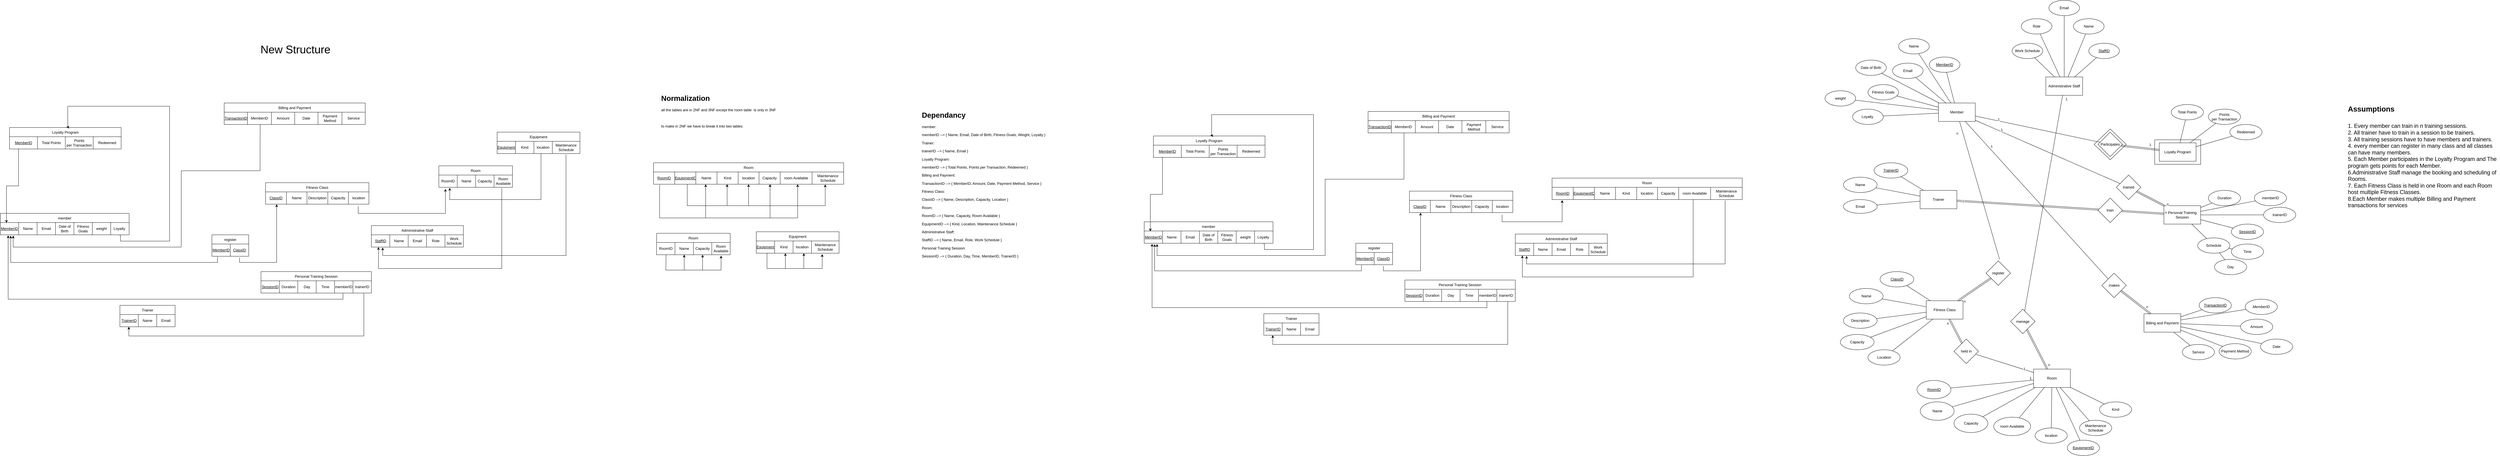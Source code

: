 <mxfile version="22.1.2" type="device">
  <diagram name="Page-1" id="OMR6WM4BU35nRufWJwMW">
    <mxGraphModel dx="12536" dy="4180" grid="1" gridSize="10" guides="1" tooltips="1" connect="1" arrows="1" fold="1" page="1" pageScale="1" pageWidth="850" pageHeight="1100" math="0" shadow="0">
      <root>
        <mxCell id="0" />
        <mxCell id="1" parent="0" />
        <mxCell id="oGTQj1oGCnuFLCIUEzCe-160" value="" style="rhombus;whiteSpace=wrap;html=1;" vertex="1" parent="1">
          <mxGeometry x="537.5" y="140" width="105" height="100" as="geometry" />
        </mxCell>
        <mxCell id="oGTQj1oGCnuFLCIUEzCe-151" value="" style="rounded=0;whiteSpace=wrap;html=1;" vertex="1" parent="1">
          <mxGeometry x="735" y="175" width="150" height="80" as="geometry" />
        </mxCell>
        <mxCell id="oGTQj1oGCnuFLCIUEzCe-1" value="Member" style="rounded=0;whiteSpace=wrap;html=1;" vertex="1" parent="1">
          <mxGeometry x="30" y="55" width="120" height="60" as="geometry" />
        </mxCell>
        <mxCell id="oGTQj1oGCnuFLCIUEzCe-2" value="Loyalty Program" style="rounded=0;whiteSpace=wrap;html=1;" vertex="1" parent="1">
          <mxGeometry x="750" y="185" width="120" height="60" as="geometry" />
        </mxCell>
        <mxCell id="oGTQj1oGCnuFLCIUEzCe-3" value="Trainer" style="rounded=0;whiteSpace=wrap;html=1;" vertex="1" parent="1">
          <mxGeometry x="-30" y="340" width="120" height="60" as="geometry" />
        </mxCell>
        <mxCell id="oGTQj1oGCnuFLCIUEzCe-4" value="Fitness Class" style="rounded=0;whiteSpace=wrap;html=1;" vertex="1" parent="1">
          <mxGeometry x="-10" y="700" width="120" height="60" as="geometry" />
        </mxCell>
        <mxCell id="oGTQj1oGCnuFLCIUEzCe-5" value="Room" style="rounded=0;whiteSpace=wrap;html=1;" vertex="1" parent="1">
          <mxGeometry x="340" y="923" width="120" height="60" as="geometry" />
        </mxCell>
        <mxCell id="oGTQj1oGCnuFLCIUEzCe-7" value="Personal Training Session" style="rounded=0;whiteSpace=wrap;html=1;" vertex="1" parent="1">
          <mxGeometry x="765" y="390" width="120" height="60" as="geometry" />
        </mxCell>
        <mxCell id="oGTQj1oGCnuFLCIUEzCe-9" value="Billing and Payment" style="rounded=0;whiteSpace=wrap;html=1;" vertex="1" parent="1">
          <mxGeometry x="700" y="742.5" width="120" height="60" as="geometry" />
        </mxCell>
        <mxCell id="oGTQj1oGCnuFLCIUEzCe-11" value="Administrative Staff&lt;br&gt;" style="rounded=0;whiteSpace=wrap;html=1;" vertex="1" parent="1">
          <mxGeometry x="380" y="-30" width="120" height="60" as="geometry" />
        </mxCell>
        <mxCell id="oGTQj1oGCnuFLCIUEzCe-12" value="&lt;u&gt;MemberID&lt;/u&gt;" style="ellipse;whiteSpace=wrap;html=1;" vertex="1" parent="1">
          <mxGeometry y="-95" width="100" height="50" as="geometry" />
        </mxCell>
        <mxCell id="oGTQj1oGCnuFLCIUEzCe-13" value="Email" style="ellipse;whiteSpace=wrap;html=1;" vertex="1" parent="1">
          <mxGeometry x="-120" y="-75" width="100" height="50" as="geometry" />
        </mxCell>
        <mxCell id="oGTQj1oGCnuFLCIUEzCe-14" value="Fitness Goals" style="ellipse;whiteSpace=wrap;html=1;" vertex="1" parent="1">
          <mxGeometry x="-200" y="-5" width="100" height="50" as="geometry" />
        </mxCell>
        <mxCell id="oGTQj1oGCnuFLCIUEzCe-15" value="Loyalty&amp;nbsp;" style="ellipse;whiteSpace=wrap;html=1;" vertex="1" parent="1">
          <mxGeometry x="-250" y="75" width="100" height="50" as="geometry" />
        </mxCell>
        <mxCell id="oGTQj1oGCnuFLCIUEzCe-16" value="Name" style="ellipse;whiteSpace=wrap;html=1;" vertex="1" parent="1">
          <mxGeometry x="-100" y="-155" width="100" height="50" as="geometry" />
        </mxCell>
        <mxCell id="oGTQj1oGCnuFLCIUEzCe-17" value="Date of Birth" style="ellipse;whiteSpace=wrap;html=1;" vertex="1" parent="1">
          <mxGeometry x="-240" y="-85" width="100" height="50" as="geometry" />
        </mxCell>
        <mxCell id="oGTQj1oGCnuFLCIUEzCe-18" value="weight" style="ellipse;whiteSpace=wrap;html=1;" vertex="1" parent="1">
          <mxGeometry x="-340" y="15" width="100" height="50" as="geometry" />
        </mxCell>
        <mxCell id="oGTQj1oGCnuFLCIUEzCe-19" value="" style="endArrow=none;html=1;rounded=0;" edge="1" parent="1" source="oGTQj1oGCnuFLCIUEzCe-1" target="oGTQj1oGCnuFLCIUEzCe-12">
          <mxGeometry width="50" height="50" relative="1" as="geometry">
            <mxPoint x="100" y="195" as="sourcePoint" />
            <mxPoint x="150" y="145" as="targetPoint" />
          </mxGeometry>
        </mxCell>
        <mxCell id="oGTQj1oGCnuFLCIUEzCe-21" value="" style="endArrow=none;html=1;rounded=0;" edge="1" parent="1" source="oGTQj1oGCnuFLCIUEzCe-1" target="oGTQj1oGCnuFLCIUEzCe-16">
          <mxGeometry width="50" height="50" relative="1" as="geometry">
            <mxPoint x="92" y="65" as="sourcePoint" />
            <mxPoint x="66" y="-35" as="targetPoint" />
          </mxGeometry>
        </mxCell>
        <mxCell id="oGTQj1oGCnuFLCIUEzCe-22" value="" style="endArrow=none;html=1;rounded=0;" edge="1" parent="1" source="oGTQj1oGCnuFLCIUEzCe-1" target="oGTQj1oGCnuFLCIUEzCe-17">
          <mxGeometry width="50" height="50" relative="1" as="geometry">
            <mxPoint x="102" y="75" as="sourcePoint" />
            <mxPoint x="76" y="-25" as="targetPoint" />
          </mxGeometry>
        </mxCell>
        <mxCell id="oGTQj1oGCnuFLCIUEzCe-23" value="" style="endArrow=none;html=1;rounded=0;" edge="1" parent="1" source="oGTQj1oGCnuFLCIUEzCe-1" target="oGTQj1oGCnuFLCIUEzCe-18">
          <mxGeometry width="50" height="50" relative="1" as="geometry">
            <mxPoint x="112" y="85" as="sourcePoint" />
            <mxPoint x="86" y="-15" as="targetPoint" />
          </mxGeometry>
        </mxCell>
        <mxCell id="oGTQj1oGCnuFLCIUEzCe-24" value="" style="endArrow=none;html=1;rounded=0;" edge="1" parent="1" source="oGTQj1oGCnuFLCIUEzCe-1" target="oGTQj1oGCnuFLCIUEzCe-13">
          <mxGeometry width="50" height="50" relative="1" as="geometry">
            <mxPoint x="122" y="95" as="sourcePoint" />
            <mxPoint x="96" y="-5" as="targetPoint" />
          </mxGeometry>
        </mxCell>
        <mxCell id="oGTQj1oGCnuFLCIUEzCe-25" value="" style="endArrow=none;html=1;rounded=0;" edge="1" parent="1" source="oGTQj1oGCnuFLCIUEzCe-1" target="oGTQj1oGCnuFLCIUEzCe-14">
          <mxGeometry width="50" height="50" relative="1" as="geometry">
            <mxPoint x="132" y="105" as="sourcePoint" />
            <mxPoint x="106" y="5" as="targetPoint" />
          </mxGeometry>
        </mxCell>
        <mxCell id="oGTQj1oGCnuFLCIUEzCe-26" value="" style="endArrow=none;html=1;rounded=0;" edge="1" parent="1" source="oGTQj1oGCnuFLCIUEzCe-1" target="oGTQj1oGCnuFLCIUEzCe-15">
          <mxGeometry width="50" height="50" relative="1" as="geometry">
            <mxPoint x="142" y="115" as="sourcePoint" />
            <mxPoint x="116" y="15" as="targetPoint" />
          </mxGeometry>
        </mxCell>
        <mxCell id="oGTQj1oGCnuFLCIUEzCe-27" value="&lt;u&gt;TrainerID&lt;/u&gt;" style="ellipse;whiteSpace=wrap;html=1;" vertex="1" parent="1">
          <mxGeometry x="-180" y="250" width="110" height="50" as="geometry" />
        </mxCell>
        <mxCell id="oGTQj1oGCnuFLCIUEzCe-28" value="Name" style="ellipse;whiteSpace=wrap;html=1;" vertex="1" parent="1">
          <mxGeometry x="-280" y="297" width="110" height="50" as="geometry" />
        </mxCell>
        <mxCell id="oGTQj1oGCnuFLCIUEzCe-30" value="Email" style="ellipse;whiteSpace=wrap;html=1;" vertex="1" parent="1">
          <mxGeometry x="-280" y="370" width="110" height="45" as="geometry" />
        </mxCell>
        <mxCell id="oGTQj1oGCnuFLCIUEzCe-32" value="" style="endArrow=none;html=1;rounded=0;" edge="1" parent="1" source="oGTQj1oGCnuFLCIUEzCe-3" target="oGTQj1oGCnuFLCIUEzCe-27">
          <mxGeometry width="50" height="50" relative="1" as="geometry">
            <mxPoint x="40" y="360" as="sourcePoint" />
            <mxPoint x="90" y="310" as="targetPoint" />
          </mxGeometry>
        </mxCell>
        <mxCell id="oGTQj1oGCnuFLCIUEzCe-33" value="" style="endArrow=none;html=1;rounded=0;" edge="1" parent="1" source="oGTQj1oGCnuFLCIUEzCe-3" target="oGTQj1oGCnuFLCIUEzCe-28">
          <mxGeometry width="50" height="50" relative="1" as="geometry">
            <mxPoint x="-9" y="350" as="sourcePoint" />
            <mxPoint x="-82" y="305" as="targetPoint" />
          </mxGeometry>
        </mxCell>
        <mxCell id="oGTQj1oGCnuFLCIUEzCe-34" value="" style="endArrow=none;html=1;rounded=0;" edge="1" parent="1" source="oGTQj1oGCnuFLCIUEzCe-3" target="oGTQj1oGCnuFLCIUEzCe-30">
          <mxGeometry width="50" height="50" relative="1" as="geometry">
            <mxPoint x="1" y="360" as="sourcePoint" />
            <mxPoint x="-72" y="315" as="targetPoint" />
          </mxGeometry>
        </mxCell>
        <mxCell id="oGTQj1oGCnuFLCIUEzCe-37" value="&lt;u&gt;ClassID&lt;/u&gt;" style="ellipse;whiteSpace=wrap;html=1;" vertex="1" parent="1">
          <mxGeometry x="-160.5" y="605" width="110" height="50" as="geometry" />
        </mxCell>
        <mxCell id="oGTQj1oGCnuFLCIUEzCe-38" value="Name" style="ellipse;whiteSpace=wrap;html=1;" vertex="1" parent="1">
          <mxGeometry x="-260.5" y="660" width="110" height="50" as="geometry" />
        </mxCell>
        <mxCell id="oGTQj1oGCnuFLCIUEzCe-40" value="Description" style="ellipse;whiteSpace=wrap;html=1;" vertex="1" parent="1">
          <mxGeometry x="-280" y="740" width="110" height="50" as="geometry" />
        </mxCell>
        <mxCell id="oGTQj1oGCnuFLCIUEzCe-41" value="Capacity" style="ellipse;whiteSpace=wrap;html=1;" vertex="1" parent="1">
          <mxGeometry x="-290" y="810" width="110" height="50" as="geometry" />
        </mxCell>
        <mxCell id="oGTQj1oGCnuFLCIUEzCe-42" value="" style="endArrow=none;html=1;rounded=0;" edge="1" parent="1" target="oGTQj1oGCnuFLCIUEzCe-37" source="oGTQj1oGCnuFLCIUEzCe-4">
          <mxGeometry width="50" height="50" relative="1" as="geometry">
            <mxPoint x="0.5" y="695" as="sourcePoint" />
            <mxPoint x="109.5" y="665" as="targetPoint" />
          </mxGeometry>
        </mxCell>
        <mxCell id="oGTQj1oGCnuFLCIUEzCe-43" value="" style="endArrow=none;html=1;rounded=0;" edge="1" parent="1" target="oGTQj1oGCnuFLCIUEzCe-38" source="oGTQj1oGCnuFLCIUEzCe-4">
          <mxGeometry width="50" height="50" relative="1" as="geometry">
            <mxPoint x="-10.5" y="716" as="sourcePoint" />
            <mxPoint x="-62.5" y="660" as="targetPoint" />
          </mxGeometry>
        </mxCell>
        <mxCell id="oGTQj1oGCnuFLCIUEzCe-44" value="" style="endArrow=none;html=1;rounded=0;" edge="1" parent="1" target="oGTQj1oGCnuFLCIUEzCe-40" source="oGTQj1oGCnuFLCIUEzCe-4">
          <mxGeometry width="50" height="50" relative="1" as="geometry">
            <mxPoint x="-10.5" y="725" as="sourcePoint" />
            <mxPoint x="-52.5" y="670" as="targetPoint" />
          </mxGeometry>
        </mxCell>
        <mxCell id="oGTQj1oGCnuFLCIUEzCe-46" value="" style="endArrow=none;html=1;rounded=0;" edge="1" parent="1" target="oGTQj1oGCnuFLCIUEzCe-41" source="oGTQj1oGCnuFLCIUEzCe-4">
          <mxGeometry width="50" height="50" relative="1" as="geometry">
            <mxPoint x="0.5" y="755" as="sourcePoint" />
            <mxPoint x="-32.5" y="690" as="targetPoint" />
          </mxGeometry>
        </mxCell>
        <mxCell id="oGTQj1oGCnuFLCIUEzCe-52" value="&lt;u&gt;StaffID&lt;/u&gt;" style="ellipse;whiteSpace=wrap;html=1;" vertex="1" parent="1">
          <mxGeometry x="520" y="-140" width="100" height="50" as="geometry" />
        </mxCell>
        <mxCell id="oGTQj1oGCnuFLCIUEzCe-53" value="Name" style="ellipse;whiteSpace=wrap;html=1;" vertex="1" parent="1">
          <mxGeometry x="470" y="-220" width="100" height="50" as="geometry" />
        </mxCell>
        <mxCell id="oGTQj1oGCnuFLCIUEzCe-54" value="Email" style="ellipse;whiteSpace=wrap;html=1;" vertex="1" parent="1">
          <mxGeometry x="390" y="-280" width="100" height="50" as="geometry" />
        </mxCell>
        <mxCell id="oGTQj1oGCnuFLCIUEzCe-55" value="Role" style="ellipse;whiteSpace=wrap;html=1;" vertex="1" parent="1">
          <mxGeometry x="300" y="-220" width="100" height="50" as="geometry" />
        </mxCell>
        <mxCell id="oGTQj1oGCnuFLCIUEzCe-56" value="Work Schedule" style="ellipse;whiteSpace=wrap;html=1;" vertex="1" parent="1">
          <mxGeometry x="270" y="-140" width="100" height="50" as="geometry" />
        </mxCell>
        <mxCell id="oGTQj1oGCnuFLCIUEzCe-57" value="" style="endArrow=none;html=1;rounded=0;" edge="1" parent="1" source="oGTQj1oGCnuFLCIUEzCe-11" target="oGTQj1oGCnuFLCIUEzCe-52">
          <mxGeometry width="50" height="50" relative="1" as="geometry">
            <mxPoint x="380" y="-40" as="sourcePoint" />
            <mxPoint x="430" y="-90" as="targetPoint" />
          </mxGeometry>
        </mxCell>
        <mxCell id="oGTQj1oGCnuFLCIUEzCe-58" value="" style="endArrow=none;html=1;rounded=0;" edge="1" parent="1" source="oGTQj1oGCnuFLCIUEzCe-11" target="oGTQj1oGCnuFLCIUEzCe-53">
          <mxGeometry width="50" height="50" relative="1" as="geometry">
            <mxPoint x="484" y="-20" as="sourcePoint" />
            <mxPoint x="555" y="-83" as="targetPoint" />
          </mxGeometry>
        </mxCell>
        <mxCell id="oGTQj1oGCnuFLCIUEzCe-59" value="" style="endArrow=none;html=1;rounded=0;" edge="1" parent="1" source="oGTQj1oGCnuFLCIUEzCe-11" target="oGTQj1oGCnuFLCIUEzCe-54">
          <mxGeometry width="50" height="50" relative="1" as="geometry">
            <mxPoint x="494" y="-10" as="sourcePoint" />
            <mxPoint x="565" y="-73" as="targetPoint" />
          </mxGeometry>
        </mxCell>
        <mxCell id="oGTQj1oGCnuFLCIUEzCe-60" value="" style="endArrow=none;html=1;rounded=0;" edge="1" parent="1" source="oGTQj1oGCnuFLCIUEzCe-11" target="oGTQj1oGCnuFLCIUEzCe-55">
          <mxGeometry width="50" height="50" relative="1" as="geometry">
            <mxPoint x="504" as="sourcePoint" />
            <mxPoint x="575" y="-63" as="targetPoint" />
          </mxGeometry>
        </mxCell>
        <mxCell id="oGTQj1oGCnuFLCIUEzCe-61" value="" style="endArrow=none;html=1;rounded=0;" edge="1" parent="1" source="oGTQj1oGCnuFLCIUEzCe-11" target="oGTQj1oGCnuFLCIUEzCe-56">
          <mxGeometry width="50" height="50" relative="1" as="geometry">
            <mxPoint x="514" y="10" as="sourcePoint" />
            <mxPoint x="585" y="-53" as="targetPoint" />
          </mxGeometry>
        </mxCell>
        <mxCell id="oGTQj1oGCnuFLCIUEzCe-62" value="&lt;u&gt;RoomID&lt;/u&gt;" style="ellipse;whiteSpace=wrap;html=1;" vertex="1" parent="1">
          <mxGeometry x="-40" y="960" width="110.5" height="60" as="geometry" />
        </mxCell>
        <mxCell id="oGTQj1oGCnuFLCIUEzCe-63" value="Name" style="ellipse;whiteSpace=wrap;html=1;" vertex="1" parent="1">
          <mxGeometry x="-29.5" y="1030" width="110.5" height="60" as="geometry" />
        </mxCell>
        <mxCell id="oGTQj1oGCnuFLCIUEzCe-64" value="Capacity" style="ellipse;whiteSpace=wrap;html=1;" vertex="1" parent="1">
          <mxGeometry x="80.5" y="1070" width="110.5" height="60" as="geometry" />
        </mxCell>
        <mxCell id="oGTQj1oGCnuFLCIUEzCe-65" value="room Available" style="ellipse;whiteSpace=wrap;html=1;" vertex="1" parent="1">
          <mxGeometry x="210" y="1080" width="120.5" height="60" as="geometry" />
        </mxCell>
        <mxCell id="oGTQj1oGCnuFLCIUEzCe-66" value="" style="endArrow=none;html=1;rounded=0;" edge="1" parent="1" source="oGTQj1oGCnuFLCIUEzCe-62" target="oGTQj1oGCnuFLCIUEzCe-5">
          <mxGeometry width="50" height="50" relative="1" as="geometry">
            <mxPoint x="440.5" y="890" as="sourcePoint" />
            <mxPoint x="490.5" y="840" as="targetPoint" />
          </mxGeometry>
        </mxCell>
        <mxCell id="oGTQj1oGCnuFLCIUEzCe-68" value="" style="endArrow=none;html=1;rounded=0;" edge="1" parent="1" source="oGTQj1oGCnuFLCIUEzCe-63" target="oGTQj1oGCnuFLCIUEzCe-5">
          <mxGeometry width="50" height="50" relative="1" as="geometry">
            <mxPoint x="79.5" y="994" as="sourcePoint" />
            <mxPoint x="210.5" y="977" as="targetPoint" />
          </mxGeometry>
        </mxCell>
        <mxCell id="oGTQj1oGCnuFLCIUEzCe-69" value="" style="endArrow=none;html=1;rounded=0;" edge="1" parent="1" source="oGTQj1oGCnuFLCIUEzCe-64" target="oGTQj1oGCnuFLCIUEzCe-5">
          <mxGeometry width="50" height="50" relative="1" as="geometry">
            <mxPoint x="79.5" y="1052" as="sourcePoint" />
            <mxPoint x="210.5" y="996" as="targetPoint" />
          </mxGeometry>
        </mxCell>
        <mxCell id="oGTQj1oGCnuFLCIUEzCe-70" value="" style="endArrow=none;html=1;rounded=0;" edge="1" parent="1" source="oGTQj1oGCnuFLCIUEzCe-65" target="oGTQj1oGCnuFLCIUEzCe-5">
          <mxGeometry width="50" height="50" relative="1" as="geometry">
            <mxPoint x="89.5" y="1062" as="sourcePoint" />
            <mxPoint x="220.5" y="1006" as="targetPoint" />
          </mxGeometry>
        </mxCell>
        <mxCell id="oGTQj1oGCnuFLCIUEzCe-71" value="&lt;u&gt;SessionID&lt;/u&gt;" style="ellipse;whiteSpace=wrap;html=1;" vertex="1" parent="1">
          <mxGeometry x="985" y="450" width="105" height="50" as="geometry" />
        </mxCell>
        <mxCell id="oGTQj1oGCnuFLCIUEzCe-72" value="Schedule" style="ellipse;whiteSpace=wrap;html=1;" vertex="1" parent="1">
          <mxGeometry x="875" y="495" width="105" height="50" as="geometry" />
        </mxCell>
        <mxCell id="oGTQj1oGCnuFLCIUEzCe-73" value="Duration" style="ellipse;whiteSpace=wrap;html=1;" vertex="1" parent="1">
          <mxGeometry x="910" y="340" width="105" height="50" as="geometry" />
        </mxCell>
        <mxCell id="oGTQj1oGCnuFLCIUEzCe-74" value="Location" style="ellipse;whiteSpace=wrap;html=1;" vertex="1" parent="1">
          <mxGeometry x="-200" y="860" width="105" height="50" as="geometry" />
        </mxCell>
        <mxCell id="oGTQj1oGCnuFLCIUEzCe-75" value="" style="endArrow=none;html=1;rounded=0;" edge="1" parent="1" source="oGTQj1oGCnuFLCIUEzCe-71" target="oGTQj1oGCnuFLCIUEzCe-7">
          <mxGeometry width="50" height="50" relative="1" as="geometry">
            <mxPoint x="726" y="645" as="sourcePoint" />
            <mxPoint x="720" y="555" as="targetPoint" />
          </mxGeometry>
        </mxCell>
        <mxCell id="oGTQj1oGCnuFLCIUEzCe-76" value="" style="endArrow=none;html=1;rounded=0;" edge="1" parent="1" source="oGTQj1oGCnuFLCIUEzCe-72" target="oGTQj1oGCnuFLCIUEzCe-7">
          <mxGeometry width="50" height="50" relative="1" as="geometry">
            <mxPoint x="774" y="718" as="sourcePoint" />
            <mxPoint x="853" y="655" as="targetPoint" />
          </mxGeometry>
        </mxCell>
        <mxCell id="oGTQj1oGCnuFLCIUEzCe-77" value="" style="endArrow=none;html=1;rounded=0;" edge="1" parent="1" source="oGTQj1oGCnuFLCIUEzCe-73" target="oGTQj1oGCnuFLCIUEzCe-7">
          <mxGeometry width="50" height="50" relative="1" as="geometry">
            <mxPoint x="833" y="765" as="sourcePoint" />
            <mxPoint x="878" y="655" as="targetPoint" />
          </mxGeometry>
        </mxCell>
        <mxCell id="oGTQj1oGCnuFLCIUEzCe-79" value="Day" style="ellipse;whiteSpace=wrap;html=1;" vertex="1" parent="1">
          <mxGeometry x="930" y="565" width="105" height="50" as="geometry" />
        </mxCell>
        <mxCell id="oGTQj1oGCnuFLCIUEzCe-80" value="Time" style="ellipse;whiteSpace=wrap;html=1;" vertex="1" parent="1">
          <mxGeometry x="985" y="515" width="105" height="50" as="geometry" />
        </mxCell>
        <mxCell id="oGTQj1oGCnuFLCIUEzCe-81" value="" style="endArrow=none;html=1;rounded=0;" edge="1" parent="1" source="oGTQj1oGCnuFLCIUEzCe-79" target="oGTQj1oGCnuFLCIUEzCe-72">
          <mxGeometry width="50" height="50" relative="1" as="geometry">
            <mxPoint x="774" y="718" as="sourcePoint" />
            <mxPoint x="853" y="655" as="targetPoint" />
          </mxGeometry>
        </mxCell>
        <mxCell id="oGTQj1oGCnuFLCIUEzCe-82" value="" style="endArrow=none;html=1;rounded=0;" edge="1" parent="1" source="oGTQj1oGCnuFLCIUEzCe-80" target="oGTQj1oGCnuFLCIUEzCe-72">
          <mxGeometry width="50" height="50" relative="1" as="geometry">
            <mxPoint x="784" y="728" as="sourcePoint" />
            <mxPoint x="863" y="665" as="targetPoint" />
          </mxGeometry>
        </mxCell>
        <mxCell id="oGTQj1oGCnuFLCIUEzCe-100" value="&lt;u&gt;TransactionID&lt;/u&gt;" style="ellipse;whiteSpace=wrap;html=1;" vertex="1" parent="1">
          <mxGeometry x="880" y="690" width="105" height="50" as="geometry" />
        </mxCell>
        <mxCell id="oGTQj1oGCnuFLCIUEzCe-101" value="&lt;i&gt;MemberID&lt;/i&gt;" style="ellipse;whiteSpace=wrap;html=1;" vertex="1" parent="1">
          <mxGeometry x="1030" y="695" width="105" height="50" as="geometry" />
        </mxCell>
        <mxCell id="oGTQj1oGCnuFLCIUEzCe-102" value="Amount" style="ellipse;whiteSpace=wrap;html=1;" vertex="1" parent="1">
          <mxGeometry x="1015" y="760" width="105" height="50" as="geometry" />
        </mxCell>
        <mxCell id="oGTQj1oGCnuFLCIUEzCe-103" value="Date" style="ellipse;whiteSpace=wrap;html=1;" vertex="1" parent="1">
          <mxGeometry x="1080" y="825" width="105" height="50" as="geometry" />
        </mxCell>
        <mxCell id="oGTQj1oGCnuFLCIUEzCe-104" value="Payment Method" style="ellipse;whiteSpace=wrap;html=1;" vertex="1" parent="1">
          <mxGeometry x="945" y="840" width="105" height="50" as="geometry" />
        </mxCell>
        <mxCell id="oGTQj1oGCnuFLCIUEzCe-105" value="Service" style="ellipse;whiteSpace=wrap;html=1;" vertex="1" parent="1">
          <mxGeometry x="825" y="842.5" width="105" height="50" as="geometry" />
        </mxCell>
        <mxCell id="oGTQj1oGCnuFLCIUEzCe-106" value="" style="endArrow=none;html=1;rounded=0;" edge="1" parent="1" source="oGTQj1oGCnuFLCIUEzCe-9" target="oGTQj1oGCnuFLCIUEzCe-100">
          <mxGeometry width="50" height="50" relative="1" as="geometry">
            <mxPoint x="790" y="932.5" as="sourcePoint" />
            <mxPoint x="840" y="882.5" as="targetPoint" />
          </mxGeometry>
        </mxCell>
        <mxCell id="oGTQj1oGCnuFLCIUEzCe-107" value="" style="endArrow=none;html=1;rounded=0;" edge="1" parent="1" source="oGTQj1oGCnuFLCIUEzCe-9" target="oGTQj1oGCnuFLCIUEzCe-101">
          <mxGeometry width="50" height="50" relative="1" as="geometry">
            <mxPoint x="817" y="752.5" as="sourcePoint" />
            <mxPoint x="871" y="717.5" as="targetPoint" />
          </mxGeometry>
        </mxCell>
        <mxCell id="oGTQj1oGCnuFLCIUEzCe-108" value="" style="endArrow=none;html=1;rounded=0;" edge="1" parent="1" source="oGTQj1oGCnuFLCIUEzCe-9" target="oGTQj1oGCnuFLCIUEzCe-102">
          <mxGeometry width="50" height="50" relative="1" as="geometry">
            <mxPoint x="827" y="762.5" as="sourcePoint" />
            <mxPoint x="881" y="727.5" as="targetPoint" />
          </mxGeometry>
        </mxCell>
        <mxCell id="oGTQj1oGCnuFLCIUEzCe-109" value="" style="endArrow=none;html=1;rounded=0;" edge="1" parent="1" source="oGTQj1oGCnuFLCIUEzCe-9" target="oGTQj1oGCnuFLCIUEzCe-103">
          <mxGeometry width="50" height="50" relative="1" as="geometry">
            <mxPoint x="830" y="774.5" as="sourcePoint" />
            <mxPoint x="1062" y="744.5" as="targetPoint" />
          </mxGeometry>
        </mxCell>
        <mxCell id="oGTQj1oGCnuFLCIUEzCe-110" value="" style="endArrow=none;html=1;rounded=0;" edge="1" parent="1" source="oGTQj1oGCnuFLCIUEzCe-9" target="oGTQj1oGCnuFLCIUEzCe-104">
          <mxGeometry width="50" height="50" relative="1" as="geometry">
            <mxPoint x="840" y="784.5" as="sourcePoint" />
            <mxPoint x="1072" y="754.5" as="targetPoint" />
          </mxGeometry>
        </mxCell>
        <mxCell id="oGTQj1oGCnuFLCIUEzCe-111" value="" style="endArrow=none;html=1;rounded=0;" edge="1" parent="1" source="oGTQj1oGCnuFLCIUEzCe-9" target="oGTQj1oGCnuFLCIUEzCe-105">
          <mxGeometry width="50" height="50" relative="1" as="geometry">
            <mxPoint x="850" y="794.5" as="sourcePoint" />
            <mxPoint x="1082" y="764.5" as="targetPoint" />
          </mxGeometry>
        </mxCell>
        <mxCell id="oGTQj1oGCnuFLCIUEzCe-112" value="&lt;u&gt;EquipmentID&lt;/u&gt;" style="ellipse;whiteSpace=wrap;html=1;" vertex="1" parent="1">
          <mxGeometry x="450" y="1155" width="105" height="50" as="geometry" />
        </mxCell>
        <mxCell id="oGTQj1oGCnuFLCIUEzCe-114" value="Kind" style="ellipse;whiteSpace=wrap;html=1;" vertex="1" parent="1">
          <mxGeometry x="555" y="1030" width="105" height="50" as="geometry" />
        </mxCell>
        <mxCell id="oGTQj1oGCnuFLCIUEzCe-115" value="Maintenance Schedule" style="ellipse;whiteSpace=wrap;html=1;" vertex="1" parent="1">
          <mxGeometry x="490" y="1090" width="105" height="50" as="geometry" />
        </mxCell>
        <mxCell id="oGTQj1oGCnuFLCIUEzCe-116" value="location" style="ellipse;whiteSpace=wrap;html=1;" vertex="1" parent="1">
          <mxGeometry x="345" y="1115" width="105" height="50" as="geometry" />
        </mxCell>
        <mxCell id="oGTQj1oGCnuFLCIUEzCe-117" value="" style="endArrow=none;html=1;rounded=0;" edge="1" parent="1" source="oGTQj1oGCnuFLCIUEzCe-5" target="oGTQj1oGCnuFLCIUEzCe-112">
          <mxGeometry width="50" height="50" relative="1" as="geometry">
            <mxPoint x="600.568" y="990" as="sourcePoint" />
            <mxPoint x="500" y="1010" as="targetPoint" />
          </mxGeometry>
        </mxCell>
        <mxCell id="oGTQj1oGCnuFLCIUEzCe-118" value="" style="endArrow=none;html=1;rounded=0;" edge="1" parent="1" source="oGTQj1oGCnuFLCIUEzCe-5" target="oGTQj1oGCnuFLCIUEzCe-114">
          <mxGeometry width="50" height="50" relative="1" as="geometry">
            <mxPoint x="650" y="981.266" as="sourcePoint" />
            <mxPoint x="695" y="914" as="targetPoint" />
          </mxGeometry>
        </mxCell>
        <mxCell id="oGTQj1oGCnuFLCIUEzCe-119" value="" style="endArrow=none;html=1;rounded=0;" edge="1" parent="1" source="oGTQj1oGCnuFLCIUEzCe-5" target="oGTQj1oGCnuFLCIUEzCe-115">
          <mxGeometry width="50" height="50" relative="1" as="geometry">
            <mxPoint x="617.656" y="990" as="sourcePoint" />
            <mxPoint x="705" y="924" as="targetPoint" />
          </mxGeometry>
        </mxCell>
        <mxCell id="oGTQj1oGCnuFLCIUEzCe-120" value="" style="endArrow=none;html=1;rounded=0;" edge="1" parent="1" source="oGTQj1oGCnuFLCIUEzCe-5" target="oGTQj1oGCnuFLCIUEzCe-116">
          <mxGeometry width="50" height="50" relative="1" as="geometry">
            <mxPoint x="587.083" y="990" as="sourcePoint" />
            <mxPoint x="715" y="934" as="targetPoint" />
          </mxGeometry>
        </mxCell>
        <mxCell id="oGTQj1oGCnuFLCIUEzCe-121" value="Total Points" style="ellipse;whiteSpace=wrap;html=1;" vertex="1" parent="1">
          <mxGeometry x="789" y="60" width="105" height="50" as="geometry" />
        </mxCell>
        <mxCell id="oGTQj1oGCnuFLCIUEzCe-122" value="Points per&amp;nbsp;Transaction" style="ellipse;whiteSpace=wrap;html=1;" vertex="1" parent="1">
          <mxGeometry x="910" y="75" width="105" height="50" as="geometry" />
        </mxCell>
        <mxCell id="oGTQj1oGCnuFLCIUEzCe-123" value="Redeemed" style="ellipse;whiteSpace=wrap;html=1;" vertex="1" parent="1">
          <mxGeometry x="980" y="125" width="105" height="50" as="geometry" />
        </mxCell>
        <mxCell id="oGTQj1oGCnuFLCIUEzCe-125" value="" style="endArrow=none;html=1;rounded=0;" edge="1" parent="1" source="oGTQj1oGCnuFLCIUEzCe-2" target="oGTQj1oGCnuFLCIUEzCe-121">
          <mxGeometry width="50" height="50" relative="1" as="geometry">
            <mxPoint x="680" y="295" as="sourcePoint" />
            <mxPoint x="730" y="245" as="targetPoint" />
          </mxGeometry>
        </mxCell>
        <mxCell id="oGTQj1oGCnuFLCIUEzCe-127" value="" style="endArrow=none;html=1;rounded=0;" edge="1" parent="1" source="oGTQj1oGCnuFLCIUEzCe-2" target="oGTQj1oGCnuFLCIUEzCe-122">
          <mxGeometry width="50" height="50" relative="1" as="geometry">
            <mxPoint x="828" y="195" as="sourcePoint" />
            <mxPoint x="846" y="120" as="targetPoint" />
          </mxGeometry>
        </mxCell>
        <mxCell id="oGTQj1oGCnuFLCIUEzCe-128" value="" style="endArrow=none;html=1;rounded=0;" edge="1" parent="1" source="oGTQj1oGCnuFLCIUEzCe-2" target="oGTQj1oGCnuFLCIUEzCe-123">
          <mxGeometry width="50" height="50" relative="1" as="geometry">
            <mxPoint x="840" y="195" as="sourcePoint" />
            <mxPoint x="856" y="130" as="targetPoint" />
          </mxGeometry>
        </mxCell>
        <mxCell id="oGTQj1oGCnuFLCIUEzCe-130" value="train" style="rhombus;whiteSpace=wrap;html=1;" vertex="1" parent="1">
          <mxGeometry x="550" y="365" width="80" height="80" as="geometry" />
        </mxCell>
        <mxCell id="oGTQj1oGCnuFLCIUEzCe-133" value="" style="shape=link;html=1;rounded=0;" edge="1" parent="1" source="oGTQj1oGCnuFLCIUEzCe-3" target="oGTQj1oGCnuFLCIUEzCe-130">
          <mxGeometry width="100" relative="1" as="geometry">
            <mxPoint x="210" y="310" as="sourcePoint" />
            <mxPoint x="310" y="310" as="targetPoint" />
          </mxGeometry>
        </mxCell>
        <mxCell id="oGTQj1oGCnuFLCIUEzCe-303" value="1" style="edgeLabel;html=1;align=center;verticalAlign=middle;resizable=0;points=[];" vertex="1" connectable="0" parent="oGTQj1oGCnuFLCIUEzCe-133">
          <mxGeometry x="-0.913" relative="1" as="geometry">
            <mxPoint as="offset" />
          </mxGeometry>
        </mxCell>
        <mxCell id="oGTQj1oGCnuFLCIUEzCe-137" value="&lt;h1&gt;&lt;span style=&quot;background-color: initial;&quot;&gt;Assumptions&lt;/span&gt;&lt;/h1&gt;&lt;div&gt;&lt;font style=&quot;&quot;&gt;&lt;div style=&quot;&quot;&gt;&lt;br&gt;&lt;/div&gt;&lt;div style=&quot;&quot;&gt;&lt;span style=&quot;font-size: 18px;&quot;&gt;1. Every member can train in n training sessions.&lt;/span&gt;&lt;/div&gt;&lt;/font&gt;&lt;/div&gt;&lt;div&gt;&lt;span style=&quot;font-weight: 400;&quot;&gt;&lt;font style=&quot;font-size: 18px;&quot;&gt;2. All trainer have to train in a session to be trainers.&lt;/font&gt;&lt;/span&gt;&lt;/div&gt;&lt;div&gt;&lt;span style=&quot;font-weight: 400;&quot;&gt;&lt;font style=&quot;font-size: 18px;&quot;&gt;3. All training sessions have to have members and trainers.&lt;/font&gt;&lt;/span&gt;&lt;/div&gt;&lt;div&gt;&lt;span style=&quot;font-weight: 400;&quot;&gt;&lt;font style=&quot;font-size: 18px;&quot;&gt;4. every member can register in many class and all classes can have many members.&lt;/font&gt;&lt;/span&gt;&lt;/div&gt;&lt;div&gt;&lt;font style=&quot;font-size: 18px;&quot;&gt;5. Each Member participates in the Loyalty Program and The program gets points for each Member.&lt;/font&gt;&lt;/div&gt;&lt;div&gt;&lt;font style=&quot;font-size: 18px;&quot;&gt;6.Administrative Staff manage the booking and scheduling of Rooms.&lt;/font&gt;&lt;/div&gt;&lt;div&gt;&lt;font style=&quot;font-size: 18px;&quot;&gt;7.&amp;nbsp;Each Fitness Class is held in one Room and each Room host multiple Fitness Classes.&lt;/font&gt;&lt;/div&gt;&lt;div&gt;&lt;font style=&quot;font-size: 18px;&quot;&gt;8.Each Member makes multiple Billing and Payment transactions for services&lt;/font&gt;&lt;/div&gt;" style="text;html=1;strokeColor=none;fillColor=none;spacing=5;spacingTop=-20;whiteSpace=wrap;overflow=hidden;rounded=0;" vertex="1" parent="1">
          <mxGeometry x="1360" y="55" width="500" height="440" as="geometry" />
        </mxCell>
        <mxCell id="oGTQj1oGCnuFLCIUEzCe-138" value="trained" style="rhombus;whiteSpace=wrap;html=1;" vertex="1" parent="1">
          <mxGeometry x="610" y="290" width="80" height="80" as="geometry" />
        </mxCell>
        <mxCell id="oGTQj1oGCnuFLCIUEzCe-139" value="" style="endArrow=none;html=1;rounded=0;" edge="1" parent="1" source="oGTQj1oGCnuFLCIUEzCe-138" target="oGTQj1oGCnuFLCIUEzCe-1">
          <mxGeometry width="50" height="50" relative="1" as="geometry">
            <mxPoint x="353" y="677" as="sourcePoint" />
            <mxPoint x="130" y="130" as="targetPoint" />
          </mxGeometry>
        </mxCell>
        <mxCell id="oGTQj1oGCnuFLCIUEzCe-140" value="1" style="edgeLabel;html=1;align=center;verticalAlign=middle;resizable=0;points=[];" vertex="1" connectable="0" parent="oGTQj1oGCnuFLCIUEzCe-139">
          <mxGeometry x="0.67" y="-1" relative="1" as="geometry">
            <mxPoint x="8" y="-3" as="offset" />
          </mxGeometry>
        </mxCell>
        <mxCell id="oGTQj1oGCnuFLCIUEzCe-141" value="" style="shape=link;html=1;rounded=0;" edge="1" parent="1" source="oGTQj1oGCnuFLCIUEzCe-138" target="oGTQj1oGCnuFLCIUEzCe-7">
          <mxGeometry width="100" relative="1" as="geometry">
            <mxPoint x="610" y="185" as="sourcePoint" />
            <mxPoint x="710" y="185" as="targetPoint" />
          </mxGeometry>
        </mxCell>
        <mxCell id="oGTQj1oGCnuFLCIUEzCe-142" value="n" style="edgeLabel;html=1;align=center;verticalAlign=middle;resizable=0;points=[];" vertex="1" connectable="0" parent="oGTQj1oGCnuFLCIUEzCe-141">
          <mxGeometry x="0.929" y="6" relative="1" as="geometry">
            <mxPoint x="10" y="2" as="offset" />
          </mxGeometry>
        </mxCell>
        <mxCell id="oGTQj1oGCnuFLCIUEzCe-144" value="" style="shape=link;html=1;rounded=0;" edge="1" parent="1" source="oGTQj1oGCnuFLCIUEzCe-130" target="oGTQj1oGCnuFLCIUEzCe-7">
          <mxGeometry width="100" relative="1" as="geometry">
            <mxPoint x="635" y="180" as="sourcePoint" />
            <mxPoint x="873" y="595" as="targetPoint" />
          </mxGeometry>
        </mxCell>
        <mxCell id="oGTQj1oGCnuFLCIUEzCe-145" value="n" style="edgeLabel;html=1;align=center;verticalAlign=middle;resizable=0;points=[];" vertex="1" connectable="0" parent="oGTQj1oGCnuFLCIUEzCe-144">
          <mxGeometry x="0.929" y="6" relative="1" as="geometry">
            <mxPoint x="10" y="2" as="offset" />
          </mxGeometry>
        </mxCell>
        <mxCell id="oGTQj1oGCnuFLCIUEzCe-146" value="register" style="rhombus;whiteSpace=wrap;html=1;" vertex="1" parent="1">
          <mxGeometry x="185" y="570" width="80" height="80" as="geometry" />
        </mxCell>
        <mxCell id="oGTQj1oGCnuFLCIUEzCe-147" value="" style="endArrow=none;html=1;rounded=0;" edge="1" parent="1" target="oGTQj1oGCnuFLCIUEzCe-1">
          <mxGeometry width="50" height="50" relative="1" as="geometry">
            <mxPoint x="229.108" y="565.002" as="sourcePoint" />
            <mxPoint x="110.004" y="101.82" as="targetPoint" />
          </mxGeometry>
        </mxCell>
        <mxCell id="oGTQj1oGCnuFLCIUEzCe-150" value="n" style="edgeLabel;html=1;align=center;verticalAlign=middle;resizable=0;points=[];" vertex="1" connectable="0" parent="oGTQj1oGCnuFLCIUEzCe-147">
          <mxGeometry x="0.797" y="5" relative="1" as="geometry">
            <mxPoint x="-16" y="-8" as="offset" />
          </mxGeometry>
        </mxCell>
        <mxCell id="oGTQj1oGCnuFLCIUEzCe-148" value="" style="shape=link;html=1;rounded=0;" edge="1" parent="1" source="oGTQj1oGCnuFLCIUEzCe-146" target="oGTQj1oGCnuFLCIUEzCe-4">
          <mxGeometry width="100" relative="1" as="geometry">
            <mxPoint x="270" y="460" as="sourcePoint" />
            <mxPoint x="673" y="900" as="targetPoint" />
          </mxGeometry>
        </mxCell>
        <mxCell id="oGTQj1oGCnuFLCIUEzCe-149" value="n" style="edgeLabel;html=1;align=center;verticalAlign=middle;resizable=0;points=[];" vertex="1" connectable="0" parent="oGTQj1oGCnuFLCIUEzCe-148">
          <mxGeometry x="0.929" y="6" relative="1" as="geometry">
            <mxPoint x="14" as="offset" />
          </mxGeometry>
        </mxCell>
        <mxCell id="oGTQj1oGCnuFLCIUEzCe-152" value="Participates" style="rhombus;whiteSpace=wrap;html=1;" vertex="1" parent="1">
          <mxGeometry x="550" y="150" width="80" height="80" as="geometry" />
        </mxCell>
        <mxCell id="oGTQj1oGCnuFLCIUEzCe-153" value="" style="endArrow=none;html=1;rounded=0;" edge="1" parent="1" source="oGTQj1oGCnuFLCIUEzCe-152" target="oGTQj1oGCnuFLCIUEzCe-1">
          <mxGeometry width="50" height="50" relative="1" as="geometry">
            <mxPoint x="401" y="439" as="sourcePoint" />
            <mxPoint x="126" y="125" as="targetPoint" />
          </mxGeometry>
        </mxCell>
        <mxCell id="oGTQj1oGCnuFLCIUEzCe-154" value="1" style="edgeLabel;html=1;align=center;verticalAlign=middle;resizable=0;points=[];" vertex="1" connectable="0" parent="oGTQj1oGCnuFLCIUEzCe-153">
          <mxGeometry x="0.67" y="-1" relative="1" as="geometry">
            <mxPoint x="8" y="-3" as="offset" />
          </mxGeometry>
        </mxCell>
        <mxCell id="oGTQj1oGCnuFLCIUEzCe-155" value="" style="shape=link;html=1;rounded=0;" edge="1" parent="1" source="oGTQj1oGCnuFLCIUEzCe-152" target="oGTQj1oGCnuFLCIUEzCe-2">
          <mxGeometry width="100" relative="1" as="geometry">
            <mxPoint x="260" y="270" as="sourcePoint" />
            <mxPoint x="360" y="270" as="targetPoint" />
          </mxGeometry>
        </mxCell>
        <mxCell id="oGTQj1oGCnuFLCIUEzCe-156" value="1" style="edgeLabel;html=1;align=center;verticalAlign=middle;resizable=0;points=[];" vertex="1" connectable="0" parent="oGTQj1oGCnuFLCIUEzCe-155">
          <mxGeometry x="0.758" relative="1" as="geometry">
            <mxPoint x="-15" y="-16" as="offset" />
          </mxGeometry>
        </mxCell>
        <mxCell id="oGTQj1oGCnuFLCIUEzCe-161" value="manage" style="rhombus;whiteSpace=wrap;html=1;" vertex="1" parent="1">
          <mxGeometry x="265" y="727.5" width="80" height="80" as="geometry" />
        </mxCell>
        <mxCell id="oGTQj1oGCnuFLCIUEzCe-162" value="" style="endArrow=none;html=1;rounded=0;" edge="1" parent="1" source="oGTQj1oGCnuFLCIUEzCe-161" target="oGTQj1oGCnuFLCIUEzCe-11">
          <mxGeometry width="50" height="50" relative="1" as="geometry">
            <mxPoint x="567" y="193" as="sourcePoint" />
            <mxPoint x="160" y="108" as="targetPoint" />
          </mxGeometry>
        </mxCell>
        <mxCell id="oGTQj1oGCnuFLCIUEzCe-163" value="1" style="edgeLabel;html=1;align=center;verticalAlign=middle;resizable=0;points=[];" vertex="1" connectable="0" parent="oGTQj1oGCnuFLCIUEzCe-162">
          <mxGeometry x="0.67" y="-1" relative="1" as="geometry">
            <mxPoint x="31" y="-104" as="offset" />
          </mxGeometry>
        </mxCell>
        <mxCell id="oGTQj1oGCnuFLCIUEzCe-164" value="" style="shape=link;html=1;rounded=0;" edge="1" parent="1" source="oGTQj1oGCnuFLCIUEzCe-161" target="oGTQj1oGCnuFLCIUEzCe-5">
          <mxGeometry width="100" relative="1" as="geometry">
            <mxPoint x="226" y="431" as="sourcePoint" />
            <mxPoint x="76" y="710" as="targetPoint" />
          </mxGeometry>
        </mxCell>
        <mxCell id="oGTQj1oGCnuFLCIUEzCe-165" value="n" style="edgeLabel;html=1;align=center;verticalAlign=middle;resizable=0;points=[];" vertex="1" connectable="0" parent="oGTQj1oGCnuFLCIUEzCe-164">
          <mxGeometry x="0.929" y="6" relative="1" as="geometry">
            <mxPoint x="2" y="-7" as="offset" />
          </mxGeometry>
        </mxCell>
        <mxCell id="oGTQj1oGCnuFLCIUEzCe-166" value="held in" style="rhombus;whiteSpace=wrap;html=1;" vertex="1" parent="1">
          <mxGeometry x="80.5" y="825" width="80" height="80" as="geometry" />
        </mxCell>
        <mxCell id="oGTQj1oGCnuFLCIUEzCe-167" value="" style="shape=link;html=1;rounded=0;" edge="1" parent="1" source="oGTQj1oGCnuFLCIUEzCe-4" target="oGTQj1oGCnuFLCIUEzCe-166">
          <mxGeometry width="100" relative="1" as="geometry">
            <mxPoint x="360" y="790" as="sourcePoint" />
            <mxPoint x="460" y="790" as="targetPoint" />
          </mxGeometry>
        </mxCell>
        <mxCell id="oGTQj1oGCnuFLCIUEzCe-170" value="n" style="edgeLabel;html=1;align=center;verticalAlign=middle;resizable=0;points=[];" vertex="1" connectable="0" parent="oGTQj1oGCnuFLCIUEzCe-167">
          <mxGeometry x="-0.671" y="-1" relative="1" as="geometry">
            <mxPoint x="-12" as="offset" />
          </mxGeometry>
        </mxCell>
        <mxCell id="oGTQj1oGCnuFLCIUEzCe-168" value="" style="endArrow=none;html=1;rounded=0;" edge="1" parent="1" source="oGTQj1oGCnuFLCIUEzCe-166" target="oGTQj1oGCnuFLCIUEzCe-5">
          <mxGeometry width="50" height="50" relative="1" as="geometry">
            <mxPoint x="380" y="820" as="sourcePoint" />
            <mxPoint x="430" y="770" as="targetPoint" />
          </mxGeometry>
        </mxCell>
        <mxCell id="oGTQj1oGCnuFLCIUEzCe-169" value="1" style="edgeLabel;html=1;align=center;verticalAlign=middle;resizable=0;points=[];" vertex="1" connectable="0" parent="oGTQj1oGCnuFLCIUEzCe-168">
          <mxGeometry x="0.594" y="1" relative="1" as="geometry">
            <mxPoint x="8" y="1" as="offset" />
          </mxGeometry>
        </mxCell>
        <mxCell id="oGTQj1oGCnuFLCIUEzCe-176" value="1" style="text;html=1;align=center;verticalAlign=middle;resizable=0;points=[];autosize=1;strokeColor=none;fillColor=none;" vertex="1" parent="1">
          <mxGeometry x="315" y="938" width="30" height="30" as="geometry" />
        </mxCell>
        <mxCell id="oGTQj1oGCnuFLCIUEzCe-182" value="makes" style="rhombus;whiteSpace=wrap;html=1;" vertex="1" parent="1">
          <mxGeometry x="562.5" y="610" width="80" height="80" as="geometry" />
        </mxCell>
        <mxCell id="oGTQj1oGCnuFLCIUEzCe-183" value="" style="endArrow=none;html=1;rounded=0;" edge="1" parent="1" source="oGTQj1oGCnuFLCIUEzCe-182" target="oGTQj1oGCnuFLCIUEzCe-1">
          <mxGeometry width="50" height="50" relative="1" as="geometry">
            <mxPoint x="632" y="328" as="sourcePoint" />
            <mxPoint x="160" y="121" as="targetPoint" />
          </mxGeometry>
        </mxCell>
        <mxCell id="oGTQj1oGCnuFLCIUEzCe-184" value="1" style="edgeLabel;html=1;align=center;verticalAlign=middle;resizable=0;points=[];" vertex="1" connectable="0" parent="oGTQj1oGCnuFLCIUEzCe-183">
          <mxGeometry x="0.67" y="-1" relative="1" as="geometry">
            <mxPoint x="8" y="-3" as="offset" />
          </mxGeometry>
        </mxCell>
        <mxCell id="oGTQj1oGCnuFLCIUEzCe-185" value="" style="shape=link;html=1;rounded=0;" edge="1" parent="1" source="oGTQj1oGCnuFLCIUEzCe-182" target="oGTQj1oGCnuFLCIUEzCe-9">
          <mxGeometry width="100" relative="1" as="geometry">
            <mxPoint x="460" y="470" as="sourcePoint" />
            <mxPoint x="560" y="470" as="targetPoint" />
          </mxGeometry>
        </mxCell>
        <mxCell id="oGTQj1oGCnuFLCIUEzCe-186" value="n" style="edgeLabel;html=1;align=center;verticalAlign=middle;resizable=0;points=[];" vertex="1" connectable="0" parent="oGTQj1oGCnuFLCIUEzCe-185">
          <mxGeometry x="0.526" y="4" relative="1" as="geometry">
            <mxPoint x="9" y="-2" as="offset" />
          </mxGeometry>
        </mxCell>
        <mxCell id="oGTQj1oGCnuFLCIUEzCe-229" value="member" style="shape=table;startSize=30;container=1;collapsible=0;childLayout=tableLayout;" vertex="1" parent="1">
          <mxGeometry x="-2560" y="442.5" width="420" height="70" as="geometry" />
        </mxCell>
        <mxCell id="oGTQj1oGCnuFLCIUEzCe-230" value="" style="shape=tableRow;horizontal=0;startSize=0;swimlaneHead=0;swimlaneBody=0;strokeColor=inherit;top=0;left=0;bottom=0;right=0;collapsible=0;dropTarget=0;fillColor=none;points=[[0,0.5],[1,0.5]];portConstraint=eastwest;" vertex="1" parent="oGTQj1oGCnuFLCIUEzCe-229">
          <mxGeometry y="30" width="420" height="40" as="geometry" />
        </mxCell>
        <mxCell id="oGTQj1oGCnuFLCIUEzCe-231" value="&lt;u&gt;MemberID&lt;/u&gt;" style="shape=partialRectangle;html=1;whiteSpace=wrap;connectable=0;strokeColor=inherit;overflow=hidden;fillColor=none;top=0;left=0;bottom=0;right=0;pointerEvents=1;" vertex="1" parent="oGTQj1oGCnuFLCIUEzCe-230">
          <mxGeometry width="60" height="40" as="geometry">
            <mxRectangle width="60" height="40" as="alternateBounds" />
          </mxGeometry>
        </mxCell>
        <mxCell id="oGTQj1oGCnuFLCIUEzCe-232" value="Name" style="shape=partialRectangle;html=1;whiteSpace=wrap;connectable=0;strokeColor=inherit;overflow=hidden;fillColor=none;top=0;left=0;bottom=0;right=0;pointerEvents=1;" vertex="1" parent="oGTQj1oGCnuFLCIUEzCe-230">
          <mxGeometry x="60" width="60" height="40" as="geometry">
            <mxRectangle width="60" height="40" as="alternateBounds" />
          </mxGeometry>
        </mxCell>
        <mxCell id="oGTQj1oGCnuFLCIUEzCe-233" value="Email" style="shape=partialRectangle;html=1;whiteSpace=wrap;connectable=0;strokeColor=inherit;overflow=hidden;fillColor=none;top=0;left=0;bottom=0;right=0;pointerEvents=1;" vertex="1" parent="oGTQj1oGCnuFLCIUEzCe-230">
          <mxGeometry x="120" width="60" height="40" as="geometry">
            <mxRectangle width="60" height="40" as="alternateBounds" />
          </mxGeometry>
        </mxCell>
        <mxCell id="oGTQj1oGCnuFLCIUEzCe-234" value="Date of Birth" style="shape=partialRectangle;html=1;whiteSpace=wrap;connectable=0;strokeColor=inherit;overflow=hidden;fillColor=none;top=0;left=0;bottom=0;right=0;pointerEvents=1;" vertex="1" parent="oGTQj1oGCnuFLCIUEzCe-230">
          <mxGeometry x="180" width="60" height="40" as="geometry">
            <mxRectangle width="60" height="40" as="alternateBounds" />
          </mxGeometry>
        </mxCell>
        <mxCell id="oGTQj1oGCnuFLCIUEzCe-235" value="Fitness Goals" style="shape=partialRectangle;html=1;whiteSpace=wrap;connectable=0;strokeColor=inherit;overflow=hidden;fillColor=none;top=0;left=0;bottom=0;right=0;pointerEvents=1;" vertex="1" parent="oGTQj1oGCnuFLCIUEzCe-230">
          <mxGeometry x="240" width="60" height="40" as="geometry">
            <mxRectangle width="60" height="40" as="alternateBounds" />
          </mxGeometry>
        </mxCell>
        <mxCell id="oGTQj1oGCnuFLCIUEzCe-236" value="weight" style="shape=partialRectangle;html=1;whiteSpace=wrap;connectable=0;strokeColor=inherit;overflow=hidden;fillColor=none;top=0;left=0;bottom=0;right=0;pointerEvents=1;" vertex="1" parent="oGTQj1oGCnuFLCIUEzCe-230">
          <mxGeometry x="300" width="60" height="40" as="geometry">
            <mxRectangle width="60" height="40" as="alternateBounds" />
          </mxGeometry>
        </mxCell>
        <mxCell id="oGTQj1oGCnuFLCIUEzCe-237" value="Loyalty&amp;nbsp;" style="shape=partialRectangle;html=1;whiteSpace=wrap;connectable=0;strokeColor=inherit;overflow=hidden;fillColor=none;top=0;left=0;bottom=0;right=0;pointerEvents=1;" vertex="1" parent="oGTQj1oGCnuFLCIUEzCe-230">
          <mxGeometry x="360" width="60" height="40" as="geometry">
            <mxRectangle width="60" height="40" as="alternateBounds" />
          </mxGeometry>
        </mxCell>
        <mxCell id="oGTQj1oGCnuFLCIUEzCe-238" value="Trainer" style="shape=table;startSize=30;container=1;collapsible=0;childLayout=tableLayout;" vertex="1" parent="1">
          <mxGeometry x="-2170" y="742.5" width="180" height="70" as="geometry" />
        </mxCell>
        <mxCell id="oGTQj1oGCnuFLCIUEzCe-239" value="" style="shape=tableRow;horizontal=0;startSize=0;swimlaneHead=0;swimlaneBody=0;strokeColor=inherit;top=0;left=0;bottom=0;right=0;collapsible=0;dropTarget=0;fillColor=none;points=[[0,0.5],[1,0.5]];portConstraint=eastwest;" vertex="1" parent="oGTQj1oGCnuFLCIUEzCe-238">
          <mxGeometry y="30" width="180" height="40" as="geometry" />
        </mxCell>
        <mxCell id="oGTQj1oGCnuFLCIUEzCe-240" value="&lt;u&gt;TrainerID&lt;/u&gt;" style="shape=partialRectangle;html=1;whiteSpace=wrap;connectable=0;strokeColor=inherit;overflow=hidden;fillColor=none;top=0;left=0;bottom=0;right=0;pointerEvents=1;" vertex="1" parent="oGTQj1oGCnuFLCIUEzCe-239">
          <mxGeometry width="60" height="40" as="geometry">
            <mxRectangle width="60" height="40" as="alternateBounds" />
          </mxGeometry>
        </mxCell>
        <mxCell id="oGTQj1oGCnuFLCIUEzCe-241" value="Name" style="shape=partialRectangle;html=1;whiteSpace=wrap;connectable=0;strokeColor=inherit;overflow=hidden;fillColor=none;top=0;left=0;bottom=0;right=0;pointerEvents=1;" vertex="1" parent="oGTQj1oGCnuFLCIUEzCe-239">
          <mxGeometry x="60" width="60" height="40" as="geometry">
            <mxRectangle width="60" height="40" as="alternateBounds" />
          </mxGeometry>
        </mxCell>
        <mxCell id="oGTQj1oGCnuFLCIUEzCe-242" value="Email" style="shape=partialRectangle;html=1;whiteSpace=wrap;connectable=0;strokeColor=inherit;overflow=hidden;fillColor=none;top=0;left=0;bottom=0;right=0;pointerEvents=1;" vertex="1" parent="oGTQj1oGCnuFLCIUEzCe-239">
          <mxGeometry x="120" width="60" height="40" as="geometry">
            <mxRectangle width="60" height="40" as="alternateBounds" />
          </mxGeometry>
        </mxCell>
        <mxCell id="oGTQj1oGCnuFLCIUEzCe-243" value="Fitness Class" style="shape=table;startSize=30;container=1;collapsible=0;childLayout=tableLayout;" vertex="1" parent="1">
          <mxGeometry x="-1695" y="342.5" width="337" height="70" as="geometry" />
        </mxCell>
        <mxCell id="oGTQj1oGCnuFLCIUEzCe-244" value="" style="shape=tableRow;horizontal=0;startSize=0;swimlaneHead=0;swimlaneBody=0;strokeColor=inherit;top=0;left=0;bottom=0;right=0;collapsible=0;dropTarget=0;fillColor=none;points=[[0,0.5],[1,0.5]];portConstraint=eastwest;" vertex="1" parent="oGTQj1oGCnuFLCIUEzCe-243">
          <mxGeometry y="30" width="337" height="40" as="geometry" />
        </mxCell>
        <mxCell id="oGTQj1oGCnuFLCIUEzCe-245" value="&lt;u&gt;ClassID&lt;/u&gt;" style="shape=partialRectangle;html=1;whiteSpace=wrap;connectable=0;strokeColor=inherit;overflow=hidden;fillColor=none;top=0;left=0;bottom=0;right=0;pointerEvents=1;" vertex="1" parent="oGTQj1oGCnuFLCIUEzCe-244">
          <mxGeometry width="68" height="40" as="geometry">
            <mxRectangle width="68" height="40" as="alternateBounds" />
          </mxGeometry>
        </mxCell>
        <mxCell id="oGTQj1oGCnuFLCIUEzCe-246" value="Name" style="shape=partialRectangle;html=1;whiteSpace=wrap;connectable=0;strokeColor=inherit;overflow=hidden;fillColor=none;top=0;left=0;bottom=0;right=0;pointerEvents=1;" vertex="1" parent="oGTQj1oGCnuFLCIUEzCe-244">
          <mxGeometry x="68" width="67" height="40" as="geometry">
            <mxRectangle width="67" height="40" as="alternateBounds" />
          </mxGeometry>
        </mxCell>
        <mxCell id="oGTQj1oGCnuFLCIUEzCe-247" value="Description" style="shape=partialRectangle;html=1;whiteSpace=wrap;connectable=0;strokeColor=inherit;overflow=hidden;fillColor=none;top=0;left=0;bottom=0;right=0;pointerEvents=1;" vertex="1" parent="oGTQj1oGCnuFLCIUEzCe-244">
          <mxGeometry x="135" width="68" height="40" as="geometry">
            <mxRectangle width="68" height="40" as="alternateBounds" />
          </mxGeometry>
        </mxCell>
        <mxCell id="oGTQj1oGCnuFLCIUEzCe-248" value="Capacity" style="shape=partialRectangle;html=1;whiteSpace=wrap;connectable=0;strokeColor=inherit;overflow=hidden;fillColor=none;top=0;left=0;bottom=0;right=0;pointerEvents=1;" vertex="1" parent="oGTQj1oGCnuFLCIUEzCe-244">
          <mxGeometry x="203" width="67" height="40" as="geometry">
            <mxRectangle width="67" height="40" as="alternateBounds" />
          </mxGeometry>
        </mxCell>
        <mxCell id="oGTQj1oGCnuFLCIUEzCe-324" value="location" style="shape=partialRectangle;html=1;whiteSpace=wrap;connectable=0;strokeColor=inherit;overflow=hidden;fillColor=none;top=0;left=0;bottom=0;right=0;pointerEvents=1;" vertex="1" parent="oGTQj1oGCnuFLCIUEzCe-244">
          <mxGeometry x="270" width="67" height="40" as="geometry">
            <mxRectangle width="67" height="40" as="alternateBounds" />
          </mxGeometry>
        </mxCell>
        <mxCell id="oGTQj1oGCnuFLCIUEzCe-249" value="Room" style="shape=table;startSize=30;container=1;collapsible=0;childLayout=tableLayout;" vertex="1" parent="1">
          <mxGeometry x="-1230" y="300" width="620" height="70" as="geometry" />
        </mxCell>
        <mxCell id="oGTQj1oGCnuFLCIUEzCe-250" value="" style="shape=tableRow;horizontal=0;startSize=0;swimlaneHead=0;swimlaneBody=0;strokeColor=inherit;top=0;left=0;bottom=0;right=0;collapsible=0;dropTarget=0;fillColor=none;points=[[0,0.5],[1,0.5]];portConstraint=eastwest;" vertex="1" parent="oGTQj1oGCnuFLCIUEzCe-249">
          <mxGeometry y="30" width="620" height="40" as="geometry" />
        </mxCell>
        <mxCell id="oGTQj1oGCnuFLCIUEzCe-251" value="&lt;u&gt;RoomID&lt;/u&gt;" style="shape=partialRectangle;html=1;whiteSpace=wrap;connectable=0;strokeColor=inherit;overflow=hidden;fillColor=none;top=0;left=0;bottom=0;right=0;pointerEvents=1;" vertex="1" parent="oGTQj1oGCnuFLCIUEzCe-250">
          <mxGeometry width="69" height="40" as="geometry">
            <mxRectangle width="69" height="40" as="alternateBounds" />
          </mxGeometry>
        </mxCell>
        <mxCell id="oGTQj1oGCnuFLCIUEzCe-331" value="&lt;u&gt;EquipmentID&lt;/u&gt;" style="shape=partialRectangle;html=1;whiteSpace=wrap;connectable=0;strokeColor=inherit;overflow=hidden;fillColor=none;top=0;left=0;bottom=0;right=0;pointerEvents=1;" vertex="1" parent="oGTQj1oGCnuFLCIUEzCe-250">
          <mxGeometry x="69" width="69" height="40" as="geometry">
            <mxRectangle width="69" height="40" as="alternateBounds" />
          </mxGeometry>
        </mxCell>
        <mxCell id="oGTQj1oGCnuFLCIUEzCe-252" value="Name" style="shape=partialRectangle;html=1;whiteSpace=wrap;connectable=0;strokeColor=inherit;overflow=hidden;fillColor=none;top=0;left=0;bottom=0;right=0;pointerEvents=1;" vertex="1" parent="oGTQj1oGCnuFLCIUEzCe-250">
          <mxGeometry x="138" width="69" height="40" as="geometry">
            <mxRectangle width="69" height="40" as="alternateBounds" />
          </mxGeometry>
        </mxCell>
        <mxCell id="oGTQj1oGCnuFLCIUEzCe-328" value="Kind" style="shape=partialRectangle;html=1;whiteSpace=wrap;connectable=0;strokeColor=inherit;overflow=hidden;fillColor=none;top=0;left=0;bottom=0;right=0;pointerEvents=1;" vertex="1" parent="oGTQj1oGCnuFLCIUEzCe-250">
          <mxGeometry x="207" width="69" height="40" as="geometry">
            <mxRectangle width="69" height="40" as="alternateBounds" />
          </mxGeometry>
        </mxCell>
        <mxCell id="oGTQj1oGCnuFLCIUEzCe-329" value="location" style="shape=partialRectangle;html=1;whiteSpace=wrap;connectable=0;strokeColor=inherit;overflow=hidden;fillColor=none;top=0;left=0;bottom=0;right=0;pointerEvents=1;" vertex="1" parent="oGTQj1oGCnuFLCIUEzCe-250">
          <mxGeometry x="276" width="68" height="40" as="geometry">
            <mxRectangle width="68" height="40" as="alternateBounds" />
          </mxGeometry>
        </mxCell>
        <mxCell id="oGTQj1oGCnuFLCIUEzCe-253" value="Capacity" style="shape=partialRectangle;html=1;whiteSpace=wrap;connectable=0;strokeColor=inherit;overflow=hidden;fillColor=none;top=0;left=0;bottom=0;right=0;pointerEvents=1;" vertex="1" parent="oGTQj1oGCnuFLCIUEzCe-250">
          <mxGeometry x="344" width="69" height="40" as="geometry">
            <mxRectangle width="69" height="40" as="alternateBounds" />
          </mxGeometry>
        </mxCell>
        <mxCell id="oGTQj1oGCnuFLCIUEzCe-254" value="room Available" style="shape=partialRectangle;html=1;whiteSpace=wrap;connectable=0;strokeColor=inherit;overflow=hidden;fillColor=none;top=0;left=0;bottom=0;right=0;pointerEvents=1;" vertex="1" parent="oGTQj1oGCnuFLCIUEzCe-250">
          <mxGeometry x="413" width="104" height="40" as="geometry">
            <mxRectangle width="104" height="40" as="alternateBounds" />
          </mxGeometry>
        </mxCell>
        <mxCell id="oGTQj1oGCnuFLCIUEzCe-330" value="Maintenance Schedule" style="shape=partialRectangle;html=1;whiteSpace=wrap;connectable=0;strokeColor=inherit;overflow=hidden;fillColor=none;top=0;left=0;bottom=0;right=0;pointerEvents=1;" vertex="1" parent="oGTQj1oGCnuFLCIUEzCe-250">
          <mxGeometry x="517" width="103" height="40" as="geometry">
            <mxRectangle width="103" height="40" as="alternateBounds" />
          </mxGeometry>
        </mxCell>
        <mxCell id="oGTQj1oGCnuFLCIUEzCe-256" value="Equipment" style="shape=table;startSize=30;container=1;collapsible=0;childLayout=tableLayout;" vertex="1" parent="1">
          <mxGeometry x="-3825" y="475" width="270" height="70" as="geometry" />
        </mxCell>
        <mxCell id="oGTQj1oGCnuFLCIUEzCe-257" value="" style="shape=tableRow;horizontal=0;startSize=0;swimlaneHead=0;swimlaneBody=0;strokeColor=inherit;top=0;left=0;bottom=0;right=0;collapsible=0;dropTarget=0;fillColor=none;points=[[0,0.5],[1,0.5]];portConstraint=eastwest;" vertex="1" parent="oGTQj1oGCnuFLCIUEzCe-256">
          <mxGeometry y="30" width="270" height="40" as="geometry" />
        </mxCell>
        <mxCell id="oGTQj1oGCnuFLCIUEzCe-258" value="&lt;u&gt;EquipmentID&lt;/u&gt;" style="shape=partialRectangle;html=1;whiteSpace=wrap;connectable=0;strokeColor=inherit;overflow=hidden;fillColor=none;top=0;left=0;bottom=0;right=0;pointerEvents=1;" vertex="1" parent="oGTQj1oGCnuFLCIUEzCe-257">
          <mxGeometry width="60" height="40" as="geometry">
            <mxRectangle width="60" height="40" as="alternateBounds" />
          </mxGeometry>
        </mxCell>
        <mxCell id="oGTQj1oGCnuFLCIUEzCe-259" value="Kind" style="shape=partialRectangle;html=1;whiteSpace=wrap;connectable=0;strokeColor=inherit;overflow=hidden;fillColor=none;top=0;left=0;bottom=0;right=0;pointerEvents=1;" vertex="1" parent="oGTQj1oGCnuFLCIUEzCe-257">
          <mxGeometry x="60" width="60" height="40" as="geometry">
            <mxRectangle width="60" height="40" as="alternateBounds" />
          </mxGeometry>
        </mxCell>
        <mxCell id="oGTQj1oGCnuFLCIUEzCe-260" value="location" style="shape=partialRectangle;html=1;whiteSpace=wrap;connectable=0;strokeColor=inherit;overflow=hidden;fillColor=none;top=0;left=0;bottom=0;right=0;pointerEvents=1;" vertex="1" parent="oGTQj1oGCnuFLCIUEzCe-257">
          <mxGeometry x="120" width="60" height="40" as="geometry">
            <mxRectangle width="60" height="40" as="alternateBounds" />
          </mxGeometry>
        </mxCell>
        <mxCell id="oGTQj1oGCnuFLCIUEzCe-261" value="Maintenance Schedule" style="shape=partialRectangle;html=1;whiteSpace=wrap;connectable=0;strokeColor=inherit;overflow=hidden;fillColor=none;top=0;left=0;bottom=0;right=0;pointerEvents=1;" vertex="1" parent="oGTQj1oGCnuFLCIUEzCe-257">
          <mxGeometry x="180" width="90" height="40" as="geometry">
            <mxRectangle width="90" height="40" as="alternateBounds" />
          </mxGeometry>
        </mxCell>
        <mxCell id="oGTQj1oGCnuFLCIUEzCe-263" value="Billing and Payment" style="shape=table;startSize=30;container=1;collapsible=0;childLayout=tableLayout;" vertex="1" parent="1">
          <mxGeometry x="-1830" y="82.5" width="460" height="70" as="geometry" />
        </mxCell>
        <mxCell id="oGTQj1oGCnuFLCIUEzCe-264" value="" style="shape=tableRow;horizontal=0;startSize=0;swimlaneHead=0;swimlaneBody=0;strokeColor=inherit;top=0;left=0;bottom=0;right=0;collapsible=0;dropTarget=0;fillColor=none;points=[[0,0.5],[1,0.5]];portConstraint=eastwest;" vertex="1" parent="oGTQj1oGCnuFLCIUEzCe-263">
          <mxGeometry y="30" width="460" height="40" as="geometry" />
        </mxCell>
        <mxCell id="oGTQj1oGCnuFLCIUEzCe-265" value="&lt;u&gt;TransactionID&lt;/u&gt;" style="shape=partialRectangle;html=1;whiteSpace=wrap;connectable=0;strokeColor=inherit;overflow=hidden;fillColor=none;top=0;left=0;bottom=0;right=0;pointerEvents=1;" vertex="1" parent="oGTQj1oGCnuFLCIUEzCe-264">
          <mxGeometry width="76" height="40" as="geometry">
            <mxRectangle width="76" height="40" as="alternateBounds" />
          </mxGeometry>
        </mxCell>
        <mxCell id="oGTQj1oGCnuFLCIUEzCe-266" value="&lt;i&gt;MemberID&lt;/i&gt;" style="shape=partialRectangle;html=1;whiteSpace=wrap;connectable=0;strokeColor=inherit;overflow=hidden;fillColor=none;top=0;left=0;bottom=0;right=0;pointerEvents=1;" vertex="1" parent="oGTQj1oGCnuFLCIUEzCe-264">
          <mxGeometry x="76" width="78" height="40" as="geometry">
            <mxRectangle width="78" height="40" as="alternateBounds" />
          </mxGeometry>
        </mxCell>
        <mxCell id="oGTQj1oGCnuFLCIUEzCe-267" value="Amount" style="shape=partialRectangle;html=1;whiteSpace=wrap;connectable=0;strokeColor=inherit;overflow=hidden;fillColor=none;top=0;left=0;bottom=0;right=0;pointerEvents=1;" vertex="1" parent="oGTQj1oGCnuFLCIUEzCe-264">
          <mxGeometry x="154" width="76" height="40" as="geometry">
            <mxRectangle width="76" height="40" as="alternateBounds" />
          </mxGeometry>
        </mxCell>
        <mxCell id="oGTQj1oGCnuFLCIUEzCe-268" value="Date" style="shape=partialRectangle;html=1;whiteSpace=wrap;connectable=0;strokeColor=inherit;overflow=hidden;fillColor=none;top=0;left=0;bottom=0;right=0;pointerEvents=1;" vertex="1" parent="oGTQj1oGCnuFLCIUEzCe-264">
          <mxGeometry x="230" width="76" height="40" as="geometry">
            <mxRectangle width="76" height="40" as="alternateBounds" />
          </mxGeometry>
        </mxCell>
        <mxCell id="oGTQj1oGCnuFLCIUEzCe-269" value="Payment Method" style="shape=partialRectangle;html=1;whiteSpace=wrap;connectable=0;strokeColor=inherit;overflow=hidden;fillColor=none;top=0;left=0;bottom=0;right=0;pointerEvents=1;" vertex="1" parent="oGTQj1oGCnuFLCIUEzCe-264">
          <mxGeometry x="306" width="78" height="40" as="geometry">
            <mxRectangle width="78" height="40" as="alternateBounds" />
          </mxGeometry>
        </mxCell>
        <mxCell id="oGTQj1oGCnuFLCIUEzCe-270" value="Service" style="shape=partialRectangle;html=1;whiteSpace=wrap;connectable=0;strokeColor=inherit;overflow=hidden;fillColor=none;top=0;left=0;bottom=0;right=0;pointerEvents=1;" vertex="1" parent="oGTQj1oGCnuFLCIUEzCe-264">
          <mxGeometry x="384" width="76" height="40" as="geometry">
            <mxRectangle width="76" height="40" as="alternateBounds" />
          </mxGeometry>
        </mxCell>
        <mxCell id="oGTQj1oGCnuFLCIUEzCe-278" value="" style="endArrow=none;html=1;rounded=0;" edge="1" parent="1" source="oGTQj1oGCnuFLCIUEzCe-4" target="oGTQj1oGCnuFLCIUEzCe-74">
          <mxGeometry width="50" height="50" relative="1" as="geometry">
            <mxPoint y="762" as="sourcePoint" />
            <mxPoint x="-182" y="829" as="targetPoint" />
          </mxGeometry>
        </mxCell>
        <mxCell id="oGTQj1oGCnuFLCIUEzCe-279" value="Personal Training Session" style="shape=table;startSize=30;container=1;collapsible=0;childLayout=tableLayout;" vertex="1" parent="1">
          <mxGeometry x="-1710" y="632.5" width="360" height="70" as="geometry" />
        </mxCell>
        <mxCell id="oGTQj1oGCnuFLCIUEzCe-280" value="" style="shape=tableRow;horizontal=0;startSize=0;swimlaneHead=0;swimlaneBody=0;strokeColor=inherit;top=0;left=0;bottom=0;right=0;collapsible=0;dropTarget=0;fillColor=none;points=[[0,0.5],[1,0.5]];portConstraint=eastwest;" vertex="1" parent="oGTQj1oGCnuFLCIUEzCe-279">
          <mxGeometry y="30" width="360" height="40" as="geometry" />
        </mxCell>
        <mxCell id="oGTQj1oGCnuFLCIUEzCe-281" value="&lt;u&gt;SessionID&lt;/u&gt;" style="shape=partialRectangle;html=1;whiteSpace=wrap;connectable=0;strokeColor=inherit;overflow=hidden;fillColor=none;top=0;left=0;bottom=0;right=0;pointerEvents=1;" vertex="1" parent="oGTQj1oGCnuFLCIUEzCe-280">
          <mxGeometry width="60" height="40" as="geometry">
            <mxRectangle width="60" height="40" as="alternateBounds" />
          </mxGeometry>
        </mxCell>
        <mxCell id="oGTQj1oGCnuFLCIUEzCe-282" value="Duration" style="shape=partialRectangle;html=1;whiteSpace=wrap;connectable=0;strokeColor=inherit;overflow=hidden;fillColor=none;top=0;left=0;bottom=0;right=0;pointerEvents=1;" vertex="1" parent="oGTQj1oGCnuFLCIUEzCe-280">
          <mxGeometry x="60" width="60" height="40" as="geometry">
            <mxRectangle width="60" height="40" as="alternateBounds" />
          </mxGeometry>
        </mxCell>
        <mxCell id="oGTQj1oGCnuFLCIUEzCe-283" value="Day" style="shape=partialRectangle;html=1;whiteSpace=wrap;connectable=0;strokeColor=inherit;overflow=hidden;fillColor=none;top=0;left=0;bottom=0;right=0;pointerEvents=1;" vertex="1" parent="oGTQj1oGCnuFLCIUEzCe-280">
          <mxGeometry x="120" width="60" height="40" as="geometry">
            <mxRectangle width="60" height="40" as="alternateBounds" />
          </mxGeometry>
        </mxCell>
        <mxCell id="oGTQj1oGCnuFLCIUEzCe-284" value="Time" style="shape=partialRectangle;html=1;whiteSpace=wrap;connectable=0;strokeColor=inherit;overflow=hidden;fillColor=none;top=0;left=0;bottom=0;right=0;pointerEvents=1;" vertex="1" parent="oGTQj1oGCnuFLCIUEzCe-280">
          <mxGeometry x="180" width="60" height="40" as="geometry">
            <mxRectangle width="60" height="40" as="alternateBounds" />
          </mxGeometry>
        </mxCell>
        <mxCell id="oGTQj1oGCnuFLCIUEzCe-308" value="memberID" style="shape=partialRectangle;html=1;whiteSpace=wrap;connectable=0;strokeColor=inherit;overflow=hidden;fillColor=none;top=0;left=0;bottom=0;right=0;pointerEvents=1;" vertex="1" parent="oGTQj1oGCnuFLCIUEzCe-280">
          <mxGeometry x="240" width="60" height="40" as="geometry">
            <mxRectangle width="60" height="40" as="alternateBounds" />
          </mxGeometry>
        </mxCell>
        <mxCell id="oGTQj1oGCnuFLCIUEzCe-309" value="trainerID" style="shape=partialRectangle;html=1;whiteSpace=wrap;connectable=0;strokeColor=inherit;overflow=hidden;fillColor=none;top=0;left=0;bottom=0;right=0;pointerEvents=1;" vertex="1" parent="oGTQj1oGCnuFLCIUEzCe-280">
          <mxGeometry x="300" width="60" height="40" as="geometry">
            <mxRectangle width="60" height="40" as="alternateBounds" />
          </mxGeometry>
        </mxCell>
        <mxCell id="oGTQj1oGCnuFLCIUEzCe-285" value="Loyalty Program" style="shape=table;startSize=30;container=1;collapsible=0;childLayout=tableLayout;" vertex="1" parent="1">
          <mxGeometry x="-2530" y="162.5" width="364" height="70" as="geometry" />
        </mxCell>
        <mxCell id="oGTQj1oGCnuFLCIUEzCe-286" value="" style="shape=tableRow;horizontal=0;startSize=0;swimlaneHead=0;swimlaneBody=0;strokeColor=inherit;top=0;left=0;bottom=0;right=0;collapsible=0;dropTarget=0;fillColor=none;points=[[0,0.5],[1,0.5]];portConstraint=eastwest;" vertex="1" parent="oGTQj1oGCnuFLCIUEzCe-285">
          <mxGeometry y="30" width="364" height="40" as="geometry" />
        </mxCell>
        <mxCell id="oGTQj1oGCnuFLCIUEzCe-287" value="&lt;u&gt;MemberID&lt;/u&gt;" style="shape=partialRectangle;html=1;whiteSpace=wrap;connectable=0;strokeColor=inherit;overflow=hidden;fillColor=none;top=0;left=0;bottom=0;right=0;pointerEvents=1;" vertex="1" parent="oGTQj1oGCnuFLCIUEzCe-286">
          <mxGeometry width="91" height="40" as="geometry">
            <mxRectangle width="91" height="40" as="alternateBounds" />
          </mxGeometry>
        </mxCell>
        <mxCell id="oGTQj1oGCnuFLCIUEzCe-289" value="Total Points" style="shape=partialRectangle;html=1;whiteSpace=wrap;connectable=0;strokeColor=inherit;overflow=hidden;fillColor=none;top=0;left=0;bottom=0;right=0;pointerEvents=1;" vertex="1" parent="oGTQj1oGCnuFLCIUEzCe-286">
          <mxGeometry x="91" width="91" height="40" as="geometry">
            <mxRectangle width="91" height="40" as="alternateBounds" />
          </mxGeometry>
        </mxCell>
        <mxCell id="oGTQj1oGCnuFLCIUEzCe-290" value="Points per&amp;nbsp;Transaction" style="shape=partialRectangle;html=1;whiteSpace=wrap;connectable=0;strokeColor=inherit;overflow=hidden;fillColor=none;top=0;left=0;bottom=0;right=0;pointerEvents=1;" vertex="1" parent="oGTQj1oGCnuFLCIUEzCe-286">
          <mxGeometry x="182" width="91" height="40" as="geometry">
            <mxRectangle width="91" height="40" as="alternateBounds" />
          </mxGeometry>
        </mxCell>
        <mxCell id="oGTQj1oGCnuFLCIUEzCe-291" value="Redeemed" style="shape=partialRectangle;html=1;whiteSpace=wrap;connectable=0;strokeColor=inherit;overflow=hidden;fillColor=none;top=0;left=0;bottom=0;right=0;pointerEvents=1;" vertex="1" parent="oGTQj1oGCnuFLCIUEzCe-286">
          <mxGeometry x="273" width="91" height="40" as="geometry">
            <mxRectangle width="91" height="40" as="alternateBounds" />
          </mxGeometry>
        </mxCell>
        <mxCell id="oGTQj1oGCnuFLCIUEzCe-292" value="Administrative Staff" style="shape=table;startSize=30;container=1;collapsible=0;childLayout=tableLayout;" vertex="1" parent="1">
          <mxGeometry x="-1350" y="482.5" width="300" height="70" as="geometry" />
        </mxCell>
        <mxCell id="oGTQj1oGCnuFLCIUEzCe-293" value="" style="shape=tableRow;horizontal=0;startSize=0;swimlaneHead=0;swimlaneBody=0;strokeColor=inherit;top=0;left=0;bottom=0;right=0;collapsible=0;dropTarget=0;fillColor=none;points=[[0,0.5],[1,0.5]];portConstraint=eastwest;" vertex="1" parent="oGTQj1oGCnuFLCIUEzCe-292">
          <mxGeometry y="30" width="300" height="40" as="geometry" />
        </mxCell>
        <mxCell id="oGTQj1oGCnuFLCIUEzCe-294" value="&lt;u&gt;StaffID&lt;/u&gt;" style="shape=partialRectangle;html=1;whiteSpace=wrap;connectable=0;strokeColor=inherit;overflow=hidden;fillColor=none;top=0;left=0;bottom=0;right=0;pointerEvents=1;" vertex="1" parent="oGTQj1oGCnuFLCIUEzCe-293">
          <mxGeometry width="60" height="40" as="geometry">
            <mxRectangle width="60" height="40" as="alternateBounds" />
          </mxGeometry>
        </mxCell>
        <mxCell id="oGTQj1oGCnuFLCIUEzCe-295" value="Name" style="shape=partialRectangle;html=1;whiteSpace=wrap;connectable=0;strokeColor=inherit;overflow=hidden;fillColor=none;top=0;left=0;bottom=0;right=0;pointerEvents=1;" vertex="1" parent="oGTQj1oGCnuFLCIUEzCe-293">
          <mxGeometry x="60" width="60" height="40" as="geometry">
            <mxRectangle width="60" height="40" as="alternateBounds" />
          </mxGeometry>
        </mxCell>
        <mxCell id="oGTQj1oGCnuFLCIUEzCe-296" value="Email" style="shape=partialRectangle;html=1;whiteSpace=wrap;connectable=0;strokeColor=inherit;overflow=hidden;fillColor=none;top=0;left=0;bottom=0;right=0;pointerEvents=1;" vertex="1" parent="oGTQj1oGCnuFLCIUEzCe-293">
          <mxGeometry x="120" width="60" height="40" as="geometry">
            <mxRectangle width="60" height="40" as="alternateBounds" />
          </mxGeometry>
        </mxCell>
        <mxCell id="oGTQj1oGCnuFLCIUEzCe-297" value="Role" style="shape=partialRectangle;html=1;whiteSpace=wrap;connectable=0;strokeColor=inherit;overflow=hidden;fillColor=none;top=0;left=0;bottom=0;right=0;pointerEvents=1;" vertex="1" parent="oGTQj1oGCnuFLCIUEzCe-293">
          <mxGeometry x="180" width="60" height="40" as="geometry">
            <mxRectangle width="60" height="40" as="alternateBounds" />
          </mxGeometry>
        </mxCell>
        <mxCell id="oGTQj1oGCnuFLCIUEzCe-298" value="Work Schedule" style="shape=partialRectangle;html=1;whiteSpace=wrap;connectable=0;strokeColor=inherit;overflow=hidden;fillColor=none;top=0;left=0;bottom=0;right=0;pointerEvents=1;" vertex="1" parent="oGTQj1oGCnuFLCIUEzCe-293">
          <mxGeometry x="240" width="60" height="40" as="geometry">
            <mxRectangle width="60" height="40" as="alternateBounds" />
          </mxGeometry>
        </mxCell>
        <mxCell id="oGTQj1oGCnuFLCIUEzCe-301" value="" style="endArrow=classic;html=1;rounded=0;exitX=0.081;exitY=0.971;exitDx=0;exitDy=0;exitPerimeter=0;edgeStyle=orthogonalEdgeStyle;" edge="1" parent="1" source="oGTQj1oGCnuFLCIUEzCe-286">
          <mxGeometry width="50" height="50" relative="1" as="geometry">
            <mxPoint x="-2280" y="402.5" as="sourcePoint" />
            <mxPoint x="-2540" y="473.5" as="targetPoint" />
            <Array as="points">
              <mxPoint x="-2500" y="353" />
              <mxPoint x="-2540" y="353" />
            </Array>
          </mxGeometry>
        </mxCell>
        <mxCell id="oGTQj1oGCnuFLCIUEzCe-302" value="" style="endArrow=classic;html=1;rounded=0;edgeStyle=orthogonalEdgeStyle;exitX=0.921;exitY=1.063;exitDx=0;exitDy=0;exitPerimeter=0;entryX=0.51;entryY=-0.019;entryDx=0;entryDy=0;entryPerimeter=0;" edge="1" parent="1" target="oGTQj1oGCnuFLCIUEzCe-285">
          <mxGeometry width="50" height="50" relative="1" as="geometry">
            <mxPoint x="-2171.18" y="515.02" as="sourcePoint" />
            <mxPoint x="-2320" y="152.5" as="targetPoint" />
            <Array as="points">
              <mxPoint x="-2168" y="515" />
              <mxPoint x="-2168" y="533" />
              <mxPoint x="-2008" y="533" />
              <mxPoint x="-2008" y="93" />
              <mxPoint x="-2340" y="93" />
              <mxPoint x="-2340" y="161" />
            </Array>
          </mxGeometry>
        </mxCell>
        <mxCell id="oGTQj1oGCnuFLCIUEzCe-304" value="memberID" style="ellipse;whiteSpace=wrap;html=1;" vertex="1" parent="1">
          <mxGeometry x="1060" y="340" width="105" height="50" as="geometry" />
        </mxCell>
        <mxCell id="oGTQj1oGCnuFLCIUEzCe-305" value="trainerID" style="ellipse;whiteSpace=wrap;html=1;" vertex="1" parent="1">
          <mxGeometry x="1090" y="395" width="105" height="50" as="geometry" />
        </mxCell>
        <mxCell id="oGTQj1oGCnuFLCIUEzCe-306" value="" style="endArrow=none;html=1;rounded=0;" edge="1" parent="1" source="oGTQj1oGCnuFLCIUEzCe-304" target="oGTQj1oGCnuFLCIUEzCe-7">
          <mxGeometry width="50" height="50" relative="1" as="geometry">
            <mxPoint x="1001" y="473" as="sourcePoint" />
            <mxPoint x="895" y="446" as="targetPoint" />
          </mxGeometry>
        </mxCell>
        <mxCell id="oGTQj1oGCnuFLCIUEzCe-307" value="" style="endArrow=none;html=1;rounded=0;" edge="1" parent="1" source="oGTQj1oGCnuFLCIUEzCe-305" target="oGTQj1oGCnuFLCIUEzCe-7">
          <mxGeometry width="50" height="50" relative="1" as="geometry">
            <mxPoint x="1011" y="483" as="sourcePoint" />
            <mxPoint x="905" y="456" as="targetPoint" />
          </mxGeometry>
        </mxCell>
        <mxCell id="oGTQj1oGCnuFLCIUEzCe-310" value="" style="endArrow=classic;html=1;rounded=0;exitX=0.743;exitY=1;exitDx=0;exitDy=0;exitPerimeter=0;entryX=0.061;entryY=1.045;entryDx=0;entryDy=0;entryPerimeter=0;edgeStyle=elbowEdgeStyle;elbow=vertical;" edge="1" parent="1" source="oGTQj1oGCnuFLCIUEzCe-280" target="oGTQj1oGCnuFLCIUEzCe-230">
          <mxGeometry width="50" height="50" relative="1" as="geometry">
            <mxPoint x="-1580" y="782.5" as="sourcePoint" />
            <mxPoint x="-2360" y="592.5" as="targetPoint" />
            <Array as="points">
              <mxPoint x="-2000" y="722.5" />
            </Array>
          </mxGeometry>
        </mxCell>
        <mxCell id="oGTQj1oGCnuFLCIUEzCe-311" value="" style="endArrow=classic;html=1;rounded=0;exitX=0.932;exitY=1.023;exitDx=0;exitDy=0;exitPerimeter=0;entryX=0.162;entryY=1;entryDx=0;entryDy=0;entryPerimeter=0;edgeStyle=elbowEdgeStyle;elbow=vertical;" edge="1" parent="1" source="oGTQj1oGCnuFLCIUEzCe-280" target="oGTQj1oGCnuFLCIUEzCe-239">
          <mxGeometry width="50" height="50" relative="1" as="geometry">
            <mxPoint x="-1980" y="582.5" as="sourcePoint" />
            <mxPoint x="-1930" y="532.5" as="targetPoint" />
            <Array as="points">
              <mxPoint x="-1780" y="842.5" />
            </Array>
          </mxGeometry>
        </mxCell>
        <mxCell id="oGTQj1oGCnuFLCIUEzCe-313" value="register" style="shape=table;startSize=30;container=1;collapsible=0;childLayout=tableLayout;" vertex="1" parent="1">
          <mxGeometry x="-1870" y="512.5" width="120" height="70" as="geometry" />
        </mxCell>
        <mxCell id="oGTQj1oGCnuFLCIUEzCe-314" value="" style="shape=tableRow;horizontal=0;startSize=0;swimlaneHead=0;swimlaneBody=0;strokeColor=inherit;top=0;left=0;bottom=0;right=0;collapsible=0;dropTarget=0;fillColor=none;points=[[0,0.5],[1,0.5]];portConstraint=eastwest;" vertex="1" parent="oGTQj1oGCnuFLCIUEzCe-313">
          <mxGeometry y="30" width="120" height="40" as="geometry" />
        </mxCell>
        <mxCell id="oGTQj1oGCnuFLCIUEzCe-315" value="&lt;u&gt;MemberID&lt;/u&gt;" style="shape=partialRectangle;html=1;whiteSpace=wrap;connectable=0;strokeColor=inherit;overflow=hidden;fillColor=none;top=0;left=0;bottom=0;right=0;pointerEvents=1;" vertex="1" parent="oGTQj1oGCnuFLCIUEzCe-314">
          <mxGeometry width="60" height="40" as="geometry">
            <mxRectangle width="60" height="40" as="alternateBounds" />
          </mxGeometry>
        </mxCell>
        <mxCell id="oGTQj1oGCnuFLCIUEzCe-316" value="&lt;u&gt;ClassID&lt;/u&gt;" style="shape=partialRectangle;html=1;whiteSpace=wrap;connectable=0;strokeColor=inherit;overflow=hidden;fillColor=none;top=0;left=0;bottom=0;right=0;pointerEvents=1;" vertex="1" parent="oGTQj1oGCnuFLCIUEzCe-314">
          <mxGeometry x="60" width="60" height="40" as="geometry">
            <mxRectangle width="60" height="40" as="alternateBounds" />
          </mxGeometry>
        </mxCell>
        <mxCell id="oGTQj1oGCnuFLCIUEzCe-317" value="" style="endArrow=classic;html=1;rounded=0;exitX=0.751;exitY=1.106;exitDx=0;exitDy=0;exitPerimeter=0;entryX=0.107;entryY=1.01;entryDx=0;entryDy=0;entryPerimeter=0;edgeStyle=elbowEdgeStyle;elbow=vertical;" edge="1" parent="1" source="oGTQj1oGCnuFLCIUEzCe-314" target="oGTQj1oGCnuFLCIUEzCe-244">
          <mxGeometry width="50" height="50" relative="1" as="geometry">
            <mxPoint x="-1720" y="722.5" as="sourcePoint" />
            <mxPoint x="-1770" y="772.5" as="targetPoint" />
            <Array as="points">
              <mxPoint x="-1720" y="602.5" />
            </Array>
          </mxGeometry>
        </mxCell>
        <mxCell id="oGTQj1oGCnuFLCIUEzCe-318" value="" style="endArrow=classic;html=1;rounded=0;exitX=0.153;exitY=1.037;exitDx=0;exitDy=0;exitPerimeter=0;entryX=0.081;entryY=1.069;entryDx=0;entryDy=0;entryPerimeter=0;edgeStyle=elbowEdgeStyle;elbow=vertical;" edge="1" parent="1" source="oGTQj1oGCnuFLCIUEzCe-314" target="oGTQj1oGCnuFLCIUEzCe-230">
          <mxGeometry width="50" height="50" relative="1" as="geometry">
            <mxPoint x="-2190" y="632.5" as="sourcePoint" />
            <mxPoint x="-2230" y="592.5" as="targetPoint" />
            <Array as="points">
              <mxPoint x="-2190" y="602.5" />
            </Array>
          </mxGeometry>
        </mxCell>
        <mxCell id="oGTQj1oGCnuFLCIUEzCe-319" value="" style="endArrow=classic;html=1;rounded=0;edgeStyle=orthogonalEdgeStyle;entryX=0.1;entryY=1.064;entryDx=0;entryDy=0;entryPerimeter=0;exitX=0.255;exitY=1.009;exitDx=0;exitDy=0;exitPerimeter=0;" edge="1" parent="1" source="oGTQj1oGCnuFLCIUEzCe-264" target="oGTQj1oGCnuFLCIUEzCe-230">
          <mxGeometry width="50" height="50" relative="1" as="geometry">
            <mxPoint x="-1750" y="302.5" as="sourcePoint" />
            <mxPoint x="-2518" y="552.5" as="targetPoint" />
            <Array as="points">
              <mxPoint x="-1713" y="155.5" />
              <mxPoint x="-1713" y="303.5" />
              <mxPoint x="-1970" y="303.5" />
              <mxPoint x="-1970" y="552.5" />
              <mxPoint x="-2518" y="552.5" />
            </Array>
          </mxGeometry>
        </mxCell>
        <mxCell id="oGTQj1oGCnuFLCIUEzCe-320" value="" style="endArrow=classic;html=1;rounded=0;exitX=0.742;exitY=1.013;exitDx=0;exitDy=0;exitPerimeter=0;entryX=0.077;entryY=1;entryDx=0;entryDy=0;entryPerimeter=0;edgeStyle=elbowEdgeStyle;elbow=vertical;" edge="1" parent="1" source="oGTQj1oGCnuFLCIUEzCe-250" target="oGTQj1oGCnuFLCIUEzCe-293">
          <mxGeometry width="50" height="50" relative="1" as="geometry">
            <mxPoint x="-1010" y="522.5" as="sourcePoint" />
            <mxPoint x="-960" y="472.5" as="targetPoint" />
            <Array as="points">
              <mxPoint x="-1010" y="622.5" />
            </Array>
          </mxGeometry>
        </mxCell>
        <mxCell id="oGTQj1oGCnuFLCIUEzCe-325" value="" style="endArrow=classic;html=1;rounded=0;exitX=0.896;exitY=1.175;exitDx=0;exitDy=0;exitPerimeter=0;entryX=0.053;entryY=1.046;entryDx=0;entryDy=0;entryPerimeter=0;edgeStyle=elbowEdgeStyle;elbow=vertical;" edge="1" parent="1" source="oGTQj1oGCnuFLCIUEzCe-244" target="oGTQj1oGCnuFLCIUEzCe-250">
          <mxGeometry width="50" height="50" relative="1" as="geometry">
            <mxPoint x="-1393" y="424.5" as="sourcePoint" />
            <mxPoint x="-877" y="374.5" as="targetPoint" />
            <Array as="points">
              <mxPoint x="-1130" y="442.5" />
            </Array>
          </mxGeometry>
        </mxCell>
        <mxCell id="oGTQj1oGCnuFLCIUEzCe-327" value="&lt;h1&gt;Dependancy&amp;nbsp;&lt;/h1&gt;&lt;p&gt;member:&lt;/p&gt;&lt;p&gt;memberID --&amp;gt; { Name, Email, Date of Birth, Fitness Goals, Weight, Loyalty }&lt;/p&gt;&lt;p&gt;Trainer:&lt;/p&gt;&lt;p&gt;trainerID --&amp;gt; { Name, Email }&lt;/p&gt;&lt;p&gt;Loyalty Program:&lt;/p&gt;&lt;p&gt;memberID --&amp;gt; { Total Points, Points per Transaction, Redeemed }&lt;/p&gt;&lt;p&gt;Billing and Payment:&lt;/p&gt;&lt;p&gt;TransactionID --&amp;gt; { MemberID, Amount, Date, Payment Method, Service }&lt;/p&gt;&lt;p&gt;Fitness Class:&lt;/p&gt;&lt;p&gt;ClassID --&amp;gt; { Name, Description, Capacity, Location }&lt;/p&gt;&lt;p&gt;Room:&lt;/p&gt;&lt;p&gt;RoomID --&amp;gt; { Name, Capacity, Room Available }&lt;/p&gt;&lt;p&gt;EquipmentID --&amp;gt; { Kind, Location, Maintenance Schedule }&lt;br&gt;&lt;/p&gt;&lt;p&gt;Administrative Staff:&lt;/p&gt;&lt;p&gt;StaffID --&amp;gt; { Name, Email, Role, Work Schedule }&lt;/p&gt;&lt;p&gt;Personal Training Session:&lt;/p&gt;&lt;p&gt;SessionID --&amp;gt; { Duration, Day, Time, MemberID, TrainerID }&lt;/p&gt;&lt;p&gt;&lt;br&gt;&lt;/p&gt;&lt;p&gt;&lt;br&gt;&lt;/p&gt;&lt;div&gt;&lt;br&gt;&lt;/div&gt;&lt;p&gt;&lt;br&gt;&lt;/p&gt;" style="text;html=1;strokeColor=none;fillColor=none;spacing=5;spacingTop=-20;whiteSpace=wrap;overflow=hidden;rounded=0;" vertex="1" parent="1">
          <mxGeometry x="-3290" y="75" width="560" height="555" as="geometry" />
        </mxCell>
        <mxCell id="oGTQj1oGCnuFLCIUEzCe-332" value="&lt;h1&gt;Normalization&amp;nbsp;&lt;/h1&gt;&lt;p&gt;all the tables are in 2NF and 3NF except the room table&amp;nbsp; is only in 3NF&amp;nbsp;&lt;/p&gt;&lt;p&gt;&lt;br&gt;&lt;/p&gt;&lt;p&gt;to make in 2NF we have to break it into two tables&lt;/p&gt;" style="text;html=1;strokeColor=none;fillColor=none;spacing=5;spacingTop=-20;whiteSpace=wrap;overflow=hidden;rounded=0;" vertex="1" parent="1">
          <mxGeometry x="-4140" y="20" width="410" height="150" as="geometry" />
        </mxCell>
        <mxCell id="oGTQj1oGCnuFLCIUEzCe-333" value="Room" style="shape=table;startSize=30;container=1;collapsible=0;childLayout=tableLayout;" vertex="1" parent="1">
          <mxGeometry x="-4150" y="480" width="240" height="70" as="geometry" />
        </mxCell>
        <mxCell id="oGTQj1oGCnuFLCIUEzCe-334" value="" style="shape=tableRow;horizontal=0;startSize=0;swimlaneHead=0;swimlaneBody=0;strokeColor=inherit;top=0;left=0;bottom=0;right=0;collapsible=0;dropTarget=0;fillColor=none;points=[[0,0.5],[1,0.5]];portConstraint=eastwest;" vertex="1" parent="oGTQj1oGCnuFLCIUEzCe-333">
          <mxGeometry y="30" width="240" height="40" as="geometry" />
        </mxCell>
        <mxCell id="oGTQj1oGCnuFLCIUEzCe-335" value="RoomID" style="shape=partialRectangle;html=1;whiteSpace=wrap;connectable=0;strokeColor=inherit;overflow=hidden;fillColor=none;top=0;left=0;bottom=0;right=0;pointerEvents=1;" vertex="1" parent="oGTQj1oGCnuFLCIUEzCe-334">
          <mxGeometry width="60" height="40" as="geometry">
            <mxRectangle width="60" height="40" as="alternateBounds" />
          </mxGeometry>
        </mxCell>
        <mxCell id="oGTQj1oGCnuFLCIUEzCe-336" value="Name" style="shape=partialRectangle;html=1;whiteSpace=wrap;connectable=0;strokeColor=inherit;overflow=hidden;fillColor=none;top=0;left=0;bottom=0;right=0;pointerEvents=1;" vertex="1" parent="oGTQj1oGCnuFLCIUEzCe-334">
          <mxGeometry x="60" width="60" height="40" as="geometry">
            <mxRectangle width="60" height="40" as="alternateBounds" />
          </mxGeometry>
        </mxCell>
        <mxCell id="oGTQj1oGCnuFLCIUEzCe-337" value="Capacity" style="shape=partialRectangle;html=1;whiteSpace=wrap;connectable=0;strokeColor=inherit;overflow=hidden;fillColor=none;top=0;left=0;bottom=0;right=0;pointerEvents=1;" vertex="1" parent="oGTQj1oGCnuFLCIUEzCe-334">
          <mxGeometry x="120" width="60" height="40" as="geometry">
            <mxRectangle width="60" height="40" as="alternateBounds" />
          </mxGeometry>
        </mxCell>
        <mxCell id="oGTQj1oGCnuFLCIUEzCe-338" value="Room Available" style="shape=partialRectangle;html=1;whiteSpace=wrap;connectable=0;strokeColor=inherit;overflow=hidden;fillColor=none;top=0;left=0;bottom=0;right=0;pointerEvents=1;" vertex="1" parent="oGTQj1oGCnuFLCIUEzCe-334">
          <mxGeometry x="180" width="60" height="40" as="geometry">
            <mxRectangle width="60" height="40" as="alternateBounds" />
          </mxGeometry>
        </mxCell>
        <mxCell id="oGTQj1oGCnuFLCIUEzCe-356" value="" style="endArrow=classic;html=1;rounded=0;exitX=0.129;exitY=1.019;exitDx=0;exitDy=0;exitPerimeter=0;edgeStyle=orthogonalEdgeStyle;entryX=0.876;entryY=1.074;entryDx=0;entryDy=0;entryPerimeter=0;" edge="1" parent="oGTQj1oGCnuFLCIUEzCe-333" source="oGTQj1oGCnuFLCIUEzCe-334" target="oGTQj1oGCnuFLCIUEzCe-334">
          <mxGeometry width="50" height="50" relative="1" as="geometry">
            <mxPoint x="30" y="97" as="sourcePoint" />
            <mxPoint x="480" y="95" as="targetPoint" />
            <Array as="points">
              <mxPoint x="30" y="71" />
              <mxPoint x="30" y="120" />
              <mxPoint x="210" y="120" />
            </Array>
          </mxGeometry>
        </mxCell>
        <mxCell id="oGTQj1oGCnuFLCIUEzCe-339" value="" style="endArrow=classic;html=1;rounded=0;exitX=0.91;exitY=1.068;exitDx=0;exitDy=0;exitPerimeter=0;entryX=0.123;entryY=1.035;entryDx=0;entryDy=0;entryPerimeter=0;edgeStyle=elbowEdgeStyle;elbow=vertical;" edge="1" parent="1" source="oGTQj1oGCnuFLCIUEzCe-250" target="oGTQj1oGCnuFLCIUEzCe-293">
          <mxGeometry width="50" height="50" relative="1" as="geometry">
            <mxPoint x="-1000" y="420" as="sourcePoint" />
            <mxPoint x="-950" y="370" as="targetPoint" />
            <Array as="points">
              <mxPoint x="-860" y="580" />
            </Array>
          </mxGeometry>
        </mxCell>
        <mxCell id="oGTQj1oGCnuFLCIUEzCe-340" value="Room" style="shape=table;startSize=30;container=1;collapsible=0;childLayout=tableLayout;" vertex="1" parent="1">
          <mxGeometry x="-4160" y="250" width="620" height="70" as="geometry" />
        </mxCell>
        <mxCell id="oGTQj1oGCnuFLCIUEzCe-341" value="" style="shape=tableRow;horizontal=0;startSize=0;swimlaneHead=0;swimlaneBody=0;strokeColor=inherit;top=0;left=0;bottom=0;right=0;collapsible=0;dropTarget=0;fillColor=none;points=[[0,0.5],[1,0.5]];portConstraint=eastwest;" vertex="1" parent="oGTQj1oGCnuFLCIUEzCe-340">
          <mxGeometry y="30" width="620" height="40" as="geometry" />
        </mxCell>
        <mxCell id="oGTQj1oGCnuFLCIUEzCe-342" value="&lt;u&gt;RoomID&lt;/u&gt;" style="shape=partialRectangle;html=1;whiteSpace=wrap;connectable=0;strokeColor=inherit;overflow=hidden;fillColor=none;top=0;left=0;bottom=0;right=0;pointerEvents=1;" vertex="1" parent="oGTQj1oGCnuFLCIUEzCe-341">
          <mxGeometry width="69" height="40" as="geometry">
            <mxRectangle width="69" height="40" as="alternateBounds" />
          </mxGeometry>
        </mxCell>
        <mxCell id="oGTQj1oGCnuFLCIUEzCe-343" value="&lt;u&gt;EquipmentID&lt;/u&gt;" style="shape=partialRectangle;html=1;whiteSpace=wrap;connectable=0;strokeColor=inherit;overflow=hidden;fillColor=none;top=0;left=0;bottom=0;right=0;pointerEvents=1;" vertex="1" parent="oGTQj1oGCnuFLCIUEzCe-341">
          <mxGeometry x="69" width="69" height="40" as="geometry">
            <mxRectangle width="69" height="40" as="alternateBounds" />
          </mxGeometry>
        </mxCell>
        <mxCell id="oGTQj1oGCnuFLCIUEzCe-344" value="Name" style="shape=partialRectangle;html=1;whiteSpace=wrap;connectable=0;strokeColor=inherit;overflow=hidden;fillColor=none;top=0;left=0;bottom=0;right=0;pointerEvents=1;" vertex="1" parent="oGTQj1oGCnuFLCIUEzCe-341">
          <mxGeometry x="138" width="69" height="40" as="geometry">
            <mxRectangle width="69" height="40" as="alternateBounds" />
          </mxGeometry>
        </mxCell>
        <mxCell id="oGTQj1oGCnuFLCIUEzCe-345" value="Kind" style="shape=partialRectangle;html=1;whiteSpace=wrap;connectable=0;strokeColor=inherit;overflow=hidden;fillColor=none;top=0;left=0;bottom=0;right=0;pointerEvents=1;" vertex="1" parent="oGTQj1oGCnuFLCIUEzCe-341">
          <mxGeometry x="207" width="69" height="40" as="geometry">
            <mxRectangle width="69" height="40" as="alternateBounds" />
          </mxGeometry>
        </mxCell>
        <mxCell id="oGTQj1oGCnuFLCIUEzCe-346" value="location" style="shape=partialRectangle;html=1;whiteSpace=wrap;connectable=0;strokeColor=inherit;overflow=hidden;fillColor=none;top=0;left=0;bottom=0;right=0;pointerEvents=1;" vertex="1" parent="oGTQj1oGCnuFLCIUEzCe-341">
          <mxGeometry x="276" width="68" height="40" as="geometry">
            <mxRectangle width="68" height="40" as="alternateBounds" />
          </mxGeometry>
        </mxCell>
        <mxCell id="oGTQj1oGCnuFLCIUEzCe-347" value="Capacity" style="shape=partialRectangle;html=1;whiteSpace=wrap;connectable=0;strokeColor=inherit;overflow=hidden;fillColor=none;top=0;left=0;bottom=0;right=0;pointerEvents=1;" vertex="1" parent="oGTQj1oGCnuFLCIUEzCe-341">
          <mxGeometry x="344" width="69" height="40" as="geometry">
            <mxRectangle width="69" height="40" as="alternateBounds" />
          </mxGeometry>
        </mxCell>
        <mxCell id="oGTQj1oGCnuFLCIUEzCe-348" value="room Available" style="shape=partialRectangle;html=1;whiteSpace=wrap;connectable=0;strokeColor=inherit;overflow=hidden;fillColor=none;top=0;left=0;bottom=0;right=0;pointerEvents=1;" vertex="1" parent="oGTQj1oGCnuFLCIUEzCe-341">
          <mxGeometry x="413" width="104" height="40" as="geometry">
            <mxRectangle width="104" height="40" as="alternateBounds" />
          </mxGeometry>
        </mxCell>
        <mxCell id="oGTQj1oGCnuFLCIUEzCe-349" value="Maintenance Schedule" style="shape=partialRectangle;html=1;whiteSpace=wrap;connectable=0;strokeColor=inherit;overflow=hidden;fillColor=none;top=0;left=0;bottom=0;right=0;pointerEvents=1;" vertex="1" parent="oGTQj1oGCnuFLCIUEzCe-341">
          <mxGeometry x="517" width="103" height="40" as="geometry">
            <mxRectangle width="103" height="40" as="alternateBounds" />
          </mxGeometry>
        </mxCell>
        <mxCell id="oGTQj1oGCnuFLCIUEzCe-350" value="" style="endArrow=classic;html=1;rounded=0;exitX=0.032;exitY=1.05;exitDx=0;exitDy=0;exitPerimeter=0;edgeStyle=orthogonalEdgeStyle;" edge="1" parent="oGTQj1oGCnuFLCIUEzCe-340" source="oGTQj1oGCnuFLCIUEzCe-341" target="oGTQj1oGCnuFLCIUEzCe-341">
          <mxGeometry width="50" height="50" relative="1" as="geometry">
            <mxPoint x="400" y="120" as="sourcePoint" />
            <mxPoint x="390" y="130" as="targetPoint" />
            <Array as="points">
              <mxPoint x="20" y="180" />
              <mxPoint x="470" y="180" />
            </Array>
          </mxGeometry>
        </mxCell>
        <mxCell id="oGTQj1oGCnuFLCIUEzCe-351" value="" style="endArrow=classic;html=1;rounded=0;entryX=0.613;entryY=1;entryDx=0;entryDy=0;entryPerimeter=0;" edge="1" parent="1" target="oGTQj1oGCnuFLCIUEzCe-341">
          <mxGeometry width="50" height="50" relative="1" as="geometry">
            <mxPoint x="-3780" y="430" as="sourcePoint" />
            <mxPoint x="-3710" y="320" as="targetPoint" />
          </mxGeometry>
        </mxCell>
        <mxCell id="oGTQj1oGCnuFLCIUEzCe-352" value="" style="endArrow=classic;html=1;rounded=0;entryX=0.613;entryY=1;entryDx=0;entryDy=0;entryPerimeter=0;" edge="1" parent="1">
          <mxGeometry width="50" height="50" relative="1" as="geometry">
            <mxPoint x="-3990" y="430" as="sourcePoint" />
            <mxPoint x="-3990" y="320" as="targetPoint" />
          </mxGeometry>
        </mxCell>
        <mxCell id="oGTQj1oGCnuFLCIUEzCe-353" value="" style="endArrow=classic;html=1;rounded=0;edgeStyle=orthogonalEdgeStyle;entryX=0.903;entryY=1.017;entryDx=0;entryDy=0;entryPerimeter=0;" edge="1" parent="1" target="oGTQj1oGCnuFLCIUEzCe-341">
          <mxGeometry width="50" height="50" relative="1" as="geometry">
            <mxPoint x="-4050" y="320" as="sourcePoint" />
            <mxPoint x="-3680" y="330" as="targetPoint" />
            <Array as="points">
              <mxPoint x="-4050" y="390" />
              <mxPoint x="-3600" y="390" />
            </Array>
          </mxGeometry>
        </mxCell>
        <mxCell id="oGTQj1oGCnuFLCIUEzCe-354" value="" style="endArrow=classic;html=1;rounded=0;" edge="1" parent="1">
          <mxGeometry width="50" height="50" relative="1" as="geometry">
            <mxPoint x="-3920" y="390" as="sourcePoint" />
            <mxPoint x="-3920" y="320" as="targetPoint" />
          </mxGeometry>
        </mxCell>
        <mxCell id="oGTQj1oGCnuFLCIUEzCe-355" value="" style="endArrow=classic;html=1;rounded=0;entryX=0.387;entryY=0.942;entryDx=0;entryDy=0;entryPerimeter=0;" edge="1" parent="1">
          <mxGeometry width="50" height="50" relative="1" as="geometry">
            <mxPoint x="-3850" y="390" as="sourcePoint" />
            <mxPoint x="-3850.19" y="320" as="targetPoint" />
          </mxGeometry>
        </mxCell>
        <mxCell id="oGTQj1oGCnuFLCIUEzCe-357" value="" style="endArrow=classic;html=1;rounded=0;entryX=0.375;entryY=0.996;entryDx=0;entryDy=0;entryPerimeter=0;" edge="1" parent="1" target="oGTQj1oGCnuFLCIUEzCe-334">
          <mxGeometry width="50" height="50" relative="1" as="geometry">
            <mxPoint x="-4060" y="600" as="sourcePoint" />
            <mxPoint x="-4030" y="550" as="targetPoint" />
          </mxGeometry>
        </mxCell>
        <mxCell id="oGTQj1oGCnuFLCIUEzCe-358" value="" style="endArrow=classic;html=1;rounded=0;entryX=0.375;entryY=0.996;entryDx=0;entryDy=0;entryPerimeter=0;" edge="1" parent="1">
          <mxGeometry width="50" height="50" relative="1" as="geometry">
            <mxPoint x="-4000" y="600" as="sourcePoint" />
            <mxPoint x="-4000" y="550" as="targetPoint" />
          </mxGeometry>
        </mxCell>
        <mxCell id="oGTQj1oGCnuFLCIUEzCe-359" value="" style="endArrow=classic;html=1;rounded=0;exitX=0.129;exitY=1.019;exitDx=0;exitDy=0;exitPerimeter=0;edgeStyle=orthogonalEdgeStyle;entryX=0.876;entryY=1.074;entryDx=0;entryDy=0;entryPerimeter=0;" edge="1" parent="1">
          <mxGeometry width="50" height="50" relative="1" as="geometry">
            <mxPoint x="-3789" y="546" as="sourcePoint" />
            <mxPoint x="-3610" y="548" as="targetPoint" />
            <Array as="points">
              <mxPoint x="-3790" y="546" />
              <mxPoint x="-3790" y="595" />
              <mxPoint x="-3610" y="595" />
            </Array>
          </mxGeometry>
        </mxCell>
        <mxCell id="oGTQj1oGCnuFLCIUEzCe-360" value="" style="endArrow=classic;html=1;rounded=0;entryX=0.375;entryY=0.996;entryDx=0;entryDy=0;entryPerimeter=0;" edge="1" parent="1">
          <mxGeometry width="50" height="50" relative="1" as="geometry">
            <mxPoint x="-3730" y="595" as="sourcePoint" />
            <mxPoint x="-3730" y="545" as="targetPoint" />
          </mxGeometry>
        </mxCell>
        <mxCell id="oGTQj1oGCnuFLCIUEzCe-361" value="" style="endArrow=classic;html=1;rounded=0;entryX=0.375;entryY=0.996;entryDx=0;entryDy=0;entryPerimeter=0;" edge="1" parent="1">
          <mxGeometry width="50" height="50" relative="1" as="geometry">
            <mxPoint x="-3670" y="595" as="sourcePoint" />
            <mxPoint x="-3670" y="545" as="targetPoint" />
          </mxGeometry>
        </mxCell>
        <mxCell id="oGTQj1oGCnuFLCIUEzCe-436" value="member" style="shape=table;startSize=30;container=1;collapsible=0;childLayout=tableLayout;" vertex="1" parent="1">
          <mxGeometry x="-6290" y="415" width="420" height="70" as="geometry" />
        </mxCell>
        <mxCell id="oGTQj1oGCnuFLCIUEzCe-437" value="" style="shape=tableRow;horizontal=0;startSize=0;swimlaneHead=0;swimlaneBody=0;strokeColor=inherit;top=0;left=0;bottom=0;right=0;collapsible=0;dropTarget=0;fillColor=none;points=[[0,0.5],[1,0.5]];portConstraint=eastwest;" vertex="1" parent="oGTQj1oGCnuFLCIUEzCe-436">
          <mxGeometry y="30" width="420" height="40" as="geometry" />
        </mxCell>
        <mxCell id="oGTQj1oGCnuFLCIUEzCe-438" value="&lt;u&gt;MemberID&lt;/u&gt;" style="shape=partialRectangle;html=1;whiteSpace=wrap;connectable=0;strokeColor=inherit;overflow=hidden;fillColor=none;top=0;left=0;bottom=0;right=0;pointerEvents=1;" vertex="1" parent="oGTQj1oGCnuFLCIUEzCe-437">
          <mxGeometry width="60" height="40" as="geometry">
            <mxRectangle width="60" height="40" as="alternateBounds" />
          </mxGeometry>
        </mxCell>
        <mxCell id="oGTQj1oGCnuFLCIUEzCe-439" value="Name" style="shape=partialRectangle;html=1;whiteSpace=wrap;connectable=0;strokeColor=inherit;overflow=hidden;fillColor=none;top=0;left=0;bottom=0;right=0;pointerEvents=1;" vertex="1" parent="oGTQj1oGCnuFLCIUEzCe-437">
          <mxGeometry x="60" width="60" height="40" as="geometry">
            <mxRectangle width="60" height="40" as="alternateBounds" />
          </mxGeometry>
        </mxCell>
        <mxCell id="oGTQj1oGCnuFLCIUEzCe-440" value="Email" style="shape=partialRectangle;html=1;whiteSpace=wrap;connectable=0;strokeColor=inherit;overflow=hidden;fillColor=none;top=0;left=0;bottom=0;right=0;pointerEvents=1;" vertex="1" parent="oGTQj1oGCnuFLCIUEzCe-437">
          <mxGeometry x="120" width="60" height="40" as="geometry">
            <mxRectangle width="60" height="40" as="alternateBounds" />
          </mxGeometry>
        </mxCell>
        <mxCell id="oGTQj1oGCnuFLCIUEzCe-441" value="Date of Birth" style="shape=partialRectangle;html=1;whiteSpace=wrap;connectable=0;strokeColor=inherit;overflow=hidden;fillColor=none;top=0;left=0;bottom=0;right=0;pointerEvents=1;" vertex="1" parent="oGTQj1oGCnuFLCIUEzCe-437">
          <mxGeometry x="180" width="60" height="40" as="geometry">
            <mxRectangle width="60" height="40" as="alternateBounds" />
          </mxGeometry>
        </mxCell>
        <mxCell id="oGTQj1oGCnuFLCIUEzCe-442" value="Fitness Goals" style="shape=partialRectangle;html=1;whiteSpace=wrap;connectable=0;strokeColor=inherit;overflow=hidden;fillColor=none;top=0;left=0;bottom=0;right=0;pointerEvents=1;" vertex="1" parent="oGTQj1oGCnuFLCIUEzCe-437">
          <mxGeometry x="240" width="60" height="40" as="geometry">
            <mxRectangle width="60" height="40" as="alternateBounds" />
          </mxGeometry>
        </mxCell>
        <mxCell id="oGTQj1oGCnuFLCIUEzCe-443" value="weight" style="shape=partialRectangle;html=1;whiteSpace=wrap;connectable=0;strokeColor=inherit;overflow=hidden;fillColor=none;top=0;left=0;bottom=0;right=0;pointerEvents=1;" vertex="1" parent="oGTQj1oGCnuFLCIUEzCe-437">
          <mxGeometry x="300" width="60" height="40" as="geometry">
            <mxRectangle width="60" height="40" as="alternateBounds" />
          </mxGeometry>
        </mxCell>
        <mxCell id="oGTQj1oGCnuFLCIUEzCe-444" value="Loyalty&amp;nbsp;" style="shape=partialRectangle;html=1;whiteSpace=wrap;connectable=0;strokeColor=inherit;overflow=hidden;fillColor=none;top=0;left=0;bottom=0;right=0;pointerEvents=1;" vertex="1" parent="oGTQj1oGCnuFLCIUEzCe-437">
          <mxGeometry x="360" width="60" height="40" as="geometry">
            <mxRectangle width="60" height="40" as="alternateBounds" />
          </mxGeometry>
        </mxCell>
        <mxCell id="oGTQj1oGCnuFLCIUEzCe-445" value="Trainer" style="shape=table;startSize=30;container=1;collapsible=0;childLayout=tableLayout;" vertex="1" parent="1">
          <mxGeometry x="-5900" y="715" width="180" height="70" as="geometry" />
        </mxCell>
        <mxCell id="oGTQj1oGCnuFLCIUEzCe-446" value="" style="shape=tableRow;horizontal=0;startSize=0;swimlaneHead=0;swimlaneBody=0;strokeColor=inherit;top=0;left=0;bottom=0;right=0;collapsible=0;dropTarget=0;fillColor=none;points=[[0,0.5],[1,0.5]];portConstraint=eastwest;" vertex="1" parent="oGTQj1oGCnuFLCIUEzCe-445">
          <mxGeometry y="30" width="180" height="40" as="geometry" />
        </mxCell>
        <mxCell id="oGTQj1oGCnuFLCIUEzCe-447" value="&lt;u&gt;TrainerID&lt;/u&gt;" style="shape=partialRectangle;html=1;whiteSpace=wrap;connectable=0;strokeColor=inherit;overflow=hidden;fillColor=none;top=0;left=0;bottom=0;right=0;pointerEvents=1;" vertex="1" parent="oGTQj1oGCnuFLCIUEzCe-446">
          <mxGeometry width="60" height="40" as="geometry">
            <mxRectangle width="60" height="40" as="alternateBounds" />
          </mxGeometry>
        </mxCell>
        <mxCell id="oGTQj1oGCnuFLCIUEzCe-448" value="Name" style="shape=partialRectangle;html=1;whiteSpace=wrap;connectable=0;strokeColor=inherit;overflow=hidden;fillColor=none;top=0;left=0;bottom=0;right=0;pointerEvents=1;" vertex="1" parent="oGTQj1oGCnuFLCIUEzCe-446">
          <mxGeometry x="60" width="60" height="40" as="geometry">
            <mxRectangle width="60" height="40" as="alternateBounds" />
          </mxGeometry>
        </mxCell>
        <mxCell id="oGTQj1oGCnuFLCIUEzCe-449" value="Email" style="shape=partialRectangle;html=1;whiteSpace=wrap;connectable=0;strokeColor=inherit;overflow=hidden;fillColor=none;top=0;left=0;bottom=0;right=0;pointerEvents=1;" vertex="1" parent="oGTQj1oGCnuFLCIUEzCe-446">
          <mxGeometry x="120" width="60" height="40" as="geometry">
            <mxRectangle width="60" height="40" as="alternateBounds" />
          </mxGeometry>
        </mxCell>
        <mxCell id="oGTQj1oGCnuFLCIUEzCe-450" value="Fitness Class" style="shape=table;startSize=30;container=1;collapsible=0;childLayout=tableLayout;" vertex="1" parent="1">
          <mxGeometry x="-5425" y="315" width="337" height="70" as="geometry" />
        </mxCell>
        <mxCell id="oGTQj1oGCnuFLCIUEzCe-451" value="" style="shape=tableRow;horizontal=0;startSize=0;swimlaneHead=0;swimlaneBody=0;strokeColor=inherit;top=0;left=0;bottom=0;right=0;collapsible=0;dropTarget=0;fillColor=none;points=[[0,0.5],[1,0.5]];portConstraint=eastwest;" vertex="1" parent="oGTQj1oGCnuFLCIUEzCe-450">
          <mxGeometry y="30" width="337" height="40" as="geometry" />
        </mxCell>
        <mxCell id="oGTQj1oGCnuFLCIUEzCe-452" value="&lt;u&gt;ClassID&lt;/u&gt;" style="shape=partialRectangle;html=1;whiteSpace=wrap;connectable=0;strokeColor=inherit;overflow=hidden;fillColor=none;top=0;left=0;bottom=0;right=0;pointerEvents=1;" vertex="1" parent="oGTQj1oGCnuFLCIUEzCe-451">
          <mxGeometry width="68" height="40" as="geometry">
            <mxRectangle width="68" height="40" as="alternateBounds" />
          </mxGeometry>
        </mxCell>
        <mxCell id="oGTQj1oGCnuFLCIUEzCe-453" value="Name" style="shape=partialRectangle;html=1;whiteSpace=wrap;connectable=0;strokeColor=inherit;overflow=hidden;fillColor=none;top=0;left=0;bottom=0;right=0;pointerEvents=1;" vertex="1" parent="oGTQj1oGCnuFLCIUEzCe-451">
          <mxGeometry x="68" width="67" height="40" as="geometry">
            <mxRectangle width="67" height="40" as="alternateBounds" />
          </mxGeometry>
        </mxCell>
        <mxCell id="oGTQj1oGCnuFLCIUEzCe-454" value="Description" style="shape=partialRectangle;html=1;whiteSpace=wrap;connectable=0;strokeColor=inherit;overflow=hidden;fillColor=none;top=0;left=0;bottom=0;right=0;pointerEvents=1;" vertex="1" parent="oGTQj1oGCnuFLCIUEzCe-451">
          <mxGeometry x="135" width="68" height="40" as="geometry">
            <mxRectangle width="68" height="40" as="alternateBounds" />
          </mxGeometry>
        </mxCell>
        <mxCell id="oGTQj1oGCnuFLCIUEzCe-455" value="Capacity" style="shape=partialRectangle;html=1;whiteSpace=wrap;connectable=0;strokeColor=inherit;overflow=hidden;fillColor=none;top=0;left=0;bottom=0;right=0;pointerEvents=1;" vertex="1" parent="oGTQj1oGCnuFLCIUEzCe-451">
          <mxGeometry x="203" width="67" height="40" as="geometry">
            <mxRectangle width="67" height="40" as="alternateBounds" />
          </mxGeometry>
        </mxCell>
        <mxCell id="oGTQj1oGCnuFLCIUEzCe-456" value="location" style="shape=partialRectangle;html=1;whiteSpace=wrap;connectable=0;strokeColor=inherit;overflow=hidden;fillColor=none;top=0;left=0;bottom=0;right=0;pointerEvents=1;" vertex="1" parent="oGTQj1oGCnuFLCIUEzCe-451">
          <mxGeometry x="270" width="67" height="40" as="geometry">
            <mxRectangle width="67" height="40" as="alternateBounds" />
          </mxGeometry>
        </mxCell>
        <mxCell id="oGTQj1oGCnuFLCIUEzCe-467" value="Billing and Payment" style="shape=table;startSize=30;container=1;collapsible=0;childLayout=tableLayout;" vertex="1" parent="1">
          <mxGeometry x="-5560" y="55" width="460" height="70" as="geometry" />
        </mxCell>
        <mxCell id="oGTQj1oGCnuFLCIUEzCe-468" value="" style="shape=tableRow;horizontal=0;startSize=0;swimlaneHead=0;swimlaneBody=0;strokeColor=inherit;top=0;left=0;bottom=0;right=0;collapsible=0;dropTarget=0;fillColor=none;points=[[0,0.5],[1,0.5]];portConstraint=eastwest;" vertex="1" parent="oGTQj1oGCnuFLCIUEzCe-467">
          <mxGeometry y="30" width="460" height="40" as="geometry" />
        </mxCell>
        <mxCell id="oGTQj1oGCnuFLCIUEzCe-469" value="&lt;u&gt;TransactionID&lt;/u&gt;" style="shape=partialRectangle;html=1;whiteSpace=wrap;connectable=0;strokeColor=inherit;overflow=hidden;fillColor=none;top=0;left=0;bottom=0;right=0;pointerEvents=1;" vertex="1" parent="oGTQj1oGCnuFLCIUEzCe-468">
          <mxGeometry width="76" height="40" as="geometry">
            <mxRectangle width="76" height="40" as="alternateBounds" />
          </mxGeometry>
        </mxCell>
        <mxCell id="oGTQj1oGCnuFLCIUEzCe-470" value="&lt;i&gt;MemberID&lt;/i&gt;" style="shape=partialRectangle;html=1;whiteSpace=wrap;connectable=0;strokeColor=inherit;overflow=hidden;fillColor=none;top=0;left=0;bottom=0;right=0;pointerEvents=1;" vertex="1" parent="oGTQj1oGCnuFLCIUEzCe-468">
          <mxGeometry x="76" width="78" height="40" as="geometry">
            <mxRectangle width="78" height="40" as="alternateBounds" />
          </mxGeometry>
        </mxCell>
        <mxCell id="oGTQj1oGCnuFLCIUEzCe-471" value="Amount" style="shape=partialRectangle;html=1;whiteSpace=wrap;connectable=0;strokeColor=inherit;overflow=hidden;fillColor=none;top=0;left=0;bottom=0;right=0;pointerEvents=1;" vertex="1" parent="oGTQj1oGCnuFLCIUEzCe-468">
          <mxGeometry x="154" width="76" height="40" as="geometry">
            <mxRectangle width="76" height="40" as="alternateBounds" />
          </mxGeometry>
        </mxCell>
        <mxCell id="oGTQj1oGCnuFLCIUEzCe-472" value="Date" style="shape=partialRectangle;html=1;whiteSpace=wrap;connectable=0;strokeColor=inherit;overflow=hidden;fillColor=none;top=0;left=0;bottom=0;right=0;pointerEvents=1;" vertex="1" parent="oGTQj1oGCnuFLCIUEzCe-468">
          <mxGeometry x="230" width="76" height="40" as="geometry">
            <mxRectangle width="76" height="40" as="alternateBounds" />
          </mxGeometry>
        </mxCell>
        <mxCell id="oGTQj1oGCnuFLCIUEzCe-473" value="Payment Method" style="shape=partialRectangle;html=1;whiteSpace=wrap;connectable=0;strokeColor=inherit;overflow=hidden;fillColor=none;top=0;left=0;bottom=0;right=0;pointerEvents=1;" vertex="1" parent="oGTQj1oGCnuFLCIUEzCe-468">
          <mxGeometry x="306" width="78" height="40" as="geometry">
            <mxRectangle width="78" height="40" as="alternateBounds" />
          </mxGeometry>
        </mxCell>
        <mxCell id="oGTQj1oGCnuFLCIUEzCe-474" value="Service" style="shape=partialRectangle;html=1;whiteSpace=wrap;connectable=0;strokeColor=inherit;overflow=hidden;fillColor=none;top=0;left=0;bottom=0;right=0;pointerEvents=1;" vertex="1" parent="oGTQj1oGCnuFLCIUEzCe-468">
          <mxGeometry x="384" width="76" height="40" as="geometry">
            <mxRectangle width="76" height="40" as="alternateBounds" />
          </mxGeometry>
        </mxCell>
        <mxCell id="oGTQj1oGCnuFLCIUEzCe-475" value="Personal Training Session" style="shape=table;startSize=30;container=1;collapsible=0;childLayout=tableLayout;" vertex="1" parent="1">
          <mxGeometry x="-5440" y="605" width="360" height="70" as="geometry" />
        </mxCell>
        <mxCell id="oGTQj1oGCnuFLCIUEzCe-476" value="" style="shape=tableRow;horizontal=0;startSize=0;swimlaneHead=0;swimlaneBody=0;strokeColor=inherit;top=0;left=0;bottom=0;right=0;collapsible=0;dropTarget=0;fillColor=none;points=[[0,0.5],[1,0.5]];portConstraint=eastwest;" vertex="1" parent="oGTQj1oGCnuFLCIUEzCe-475">
          <mxGeometry y="30" width="360" height="40" as="geometry" />
        </mxCell>
        <mxCell id="oGTQj1oGCnuFLCIUEzCe-477" value="&lt;u&gt;SessionID&lt;/u&gt;" style="shape=partialRectangle;html=1;whiteSpace=wrap;connectable=0;strokeColor=inherit;overflow=hidden;fillColor=none;top=0;left=0;bottom=0;right=0;pointerEvents=1;" vertex="1" parent="oGTQj1oGCnuFLCIUEzCe-476">
          <mxGeometry width="60" height="40" as="geometry">
            <mxRectangle width="60" height="40" as="alternateBounds" />
          </mxGeometry>
        </mxCell>
        <mxCell id="oGTQj1oGCnuFLCIUEzCe-478" value="Duration" style="shape=partialRectangle;html=1;whiteSpace=wrap;connectable=0;strokeColor=inherit;overflow=hidden;fillColor=none;top=0;left=0;bottom=0;right=0;pointerEvents=1;" vertex="1" parent="oGTQj1oGCnuFLCIUEzCe-476">
          <mxGeometry x="60" width="60" height="40" as="geometry">
            <mxRectangle width="60" height="40" as="alternateBounds" />
          </mxGeometry>
        </mxCell>
        <mxCell id="oGTQj1oGCnuFLCIUEzCe-479" value="Day" style="shape=partialRectangle;html=1;whiteSpace=wrap;connectable=0;strokeColor=inherit;overflow=hidden;fillColor=none;top=0;left=0;bottom=0;right=0;pointerEvents=1;" vertex="1" parent="oGTQj1oGCnuFLCIUEzCe-476">
          <mxGeometry x="120" width="60" height="40" as="geometry">
            <mxRectangle width="60" height="40" as="alternateBounds" />
          </mxGeometry>
        </mxCell>
        <mxCell id="oGTQj1oGCnuFLCIUEzCe-480" value="Time" style="shape=partialRectangle;html=1;whiteSpace=wrap;connectable=0;strokeColor=inherit;overflow=hidden;fillColor=none;top=0;left=0;bottom=0;right=0;pointerEvents=1;" vertex="1" parent="oGTQj1oGCnuFLCIUEzCe-476">
          <mxGeometry x="180" width="60" height="40" as="geometry">
            <mxRectangle width="60" height="40" as="alternateBounds" />
          </mxGeometry>
        </mxCell>
        <mxCell id="oGTQj1oGCnuFLCIUEzCe-481" value="memberID" style="shape=partialRectangle;html=1;whiteSpace=wrap;connectable=0;strokeColor=inherit;overflow=hidden;fillColor=none;top=0;left=0;bottom=0;right=0;pointerEvents=1;" vertex="1" parent="oGTQj1oGCnuFLCIUEzCe-476">
          <mxGeometry x="240" width="60" height="40" as="geometry">
            <mxRectangle width="60" height="40" as="alternateBounds" />
          </mxGeometry>
        </mxCell>
        <mxCell id="oGTQj1oGCnuFLCIUEzCe-482" value="trainerID" style="shape=partialRectangle;html=1;whiteSpace=wrap;connectable=0;strokeColor=inherit;overflow=hidden;fillColor=none;top=0;left=0;bottom=0;right=0;pointerEvents=1;" vertex="1" parent="oGTQj1oGCnuFLCIUEzCe-476">
          <mxGeometry x="300" width="60" height="40" as="geometry">
            <mxRectangle width="60" height="40" as="alternateBounds" />
          </mxGeometry>
        </mxCell>
        <mxCell id="oGTQj1oGCnuFLCIUEzCe-483" value="Loyalty Program" style="shape=table;startSize=30;container=1;collapsible=0;childLayout=tableLayout;" vertex="1" parent="1">
          <mxGeometry x="-6260" y="135" width="364" height="70" as="geometry" />
        </mxCell>
        <mxCell id="oGTQj1oGCnuFLCIUEzCe-484" value="" style="shape=tableRow;horizontal=0;startSize=0;swimlaneHead=0;swimlaneBody=0;strokeColor=inherit;top=0;left=0;bottom=0;right=0;collapsible=0;dropTarget=0;fillColor=none;points=[[0,0.5],[1,0.5]];portConstraint=eastwest;" vertex="1" parent="oGTQj1oGCnuFLCIUEzCe-483">
          <mxGeometry y="30" width="364" height="40" as="geometry" />
        </mxCell>
        <mxCell id="oGTQj1oGCnuFLCIUEzCe-485" value="&lt;u&gt;MemberID&lt;/u&gt;" style="shape=partialRectangle;html=1;whiteSpace=wrap;connectable=0;strokeColor=inherit;overflow=hidden;fillColor=none;top=0;left=0;bottom=0;right=0;pointerEvents=1;" vertex="1" parent="oGTQj1oGCnuFLCIUEzCe-484">
          <mxGeometry width="91" height="40" as="geometry">
            <mxRectangle width="91" height="40" as="alternateBounds" />
          </mxGeometry>
        </mxCell>
        <mxCell id="oGTQj1oGCnuFLCIUEzCe-486" value="Total Points" style="shape=partialRectangle;html=1;whiteSpace=wrap;connectable=0;strokeColor=inherit;overflow=hidden;fillColor=none;top=0;left=0;bottom=0;right=0;pointerEvents=1;" vertex="1" parent="oGTQj1oGCnuFLCIUEzCe-484">
          <mxGeometry x="91" width="91" height="40" as="geometry">
            <mxRectangle width="91" height="40" as="alternateBounds" />
          </mxGeometry>
        </mxCell>
        <mxCell id="oGTQj1oGCnuFLCIUEzCe-487" value="Points per&amp;nbsp;Transaction" style="shape=partialRectangle;html=1;whiteSpace=wrap;connectable=0;strokeColor=inherit;overflow=hidden;fillColor=none;top=0;left=0;bottom=0;right=0;pointerEvents=1;" vertex="1" parent="oGTQj1oGCnuFLCIUEzCe-484">
          <mxGeometry x="182" width="91" height="40" as="geometry">
            <mxRectangle width="91" height="40" as="alternateBounds" />
          </mxGeometry>
        </mxCell>
        <mxCell id="oGTQj1oGCnuFLCIUEzCe-488" value="Redeemed" style="shape=partialRectangle;html=1;whiteSpace=wrap;connectable=0;strokeColor=inherit;overflow=hidden;fillColor=none;top=0;left=0;bottom=0;right=0;pointerEvents=1;" vertex="1" parent="oGTQj1oGCnuFLCIUEzCe-484">
          <mxGeometry x="273" width="91" height="40" as="geometry">
            <mxRectangle width="91" height="40" as="alternateBounds" />
          </mxGeometry>
        </mxCell>
        <mxCell id="oGTQj1oGCnuFLCIUEzCe-489" value="Administrative Staff" style="shape=table;startSize=30;container=1;collapsible=0;childLayout=tableLayout;" vertex="1" parent="1">
          <mxGeometry x="-5080" y="455" width="300" height="70" as="geometry" />
        </mxCell>
        <mxCell id="oGTQj1oGCnuFLCIUEzCe-490" value="" style="shape=tableRow;horizontal=0;startSize=0;swimlaneHead=0;swimlaneBody=0;strokeColor=inherit;top=0;left=0;bottom=0;right=0;collapsible=0;dropTarget=0;fillColor=none;points=[[0,0.5],[1,0.5]];portConstraint=eastwest;" vertex="1" parent="oGTQj1oGCnuFLCIUEzCe-489">
          <mxGeometry y="30" width="300" height="40" as="geometry" />
        </mxCell>
        <mxCell id="oGTQj1oGCnuFLCIUEzCe-491" value="&lt;u&gt;StaffID&lt;/u&gt;" style="shape=partialRectangle;html=1;whiteSpace=wrap;connectable=0;strokeColor=inherit;overflow=hidden;fillColor=none;top=0;left=0;bottom=0;right=0;pointerEvents=1;" vertex="1" parent="oGTQj1oGCnuFLCIUEzCe-490">
          <mxGeometry width="60" height="40" as="geometry">
            <mxRectangle width="60" height="40" as="alternateBounds" />
          </mxGeometry>
        </mxCell>
        <mxCell id="oGTQj1oGCnuFLCIUEzCe-492" value="Name" style="shape=partialRectangle;html=1;whiteSpace=wrap;connectable=0;strokeColor=inherit;overflow=hidden;fillColor=none;top=0;left=0;bottom=0;right=0;pointerEvents=1;" vertex="1" parent="oGTQj1oGCnuFLCIUEzCe-490">
          <mxGeometry x="60" width="60" height="40" as="geometry">
            <mxRectangle width="60" height="40" as="alternateBounds" />
          </mxGeometry>
        </mxCell>
        <mxCell id="oGTQj1oGCnuFLCIUEzCe-493" value="Email" style="shape=partialRectangle;html=1;whiteSpace=wrap;connectable=0;strokeColor=inherit;overflow=hidden;fillColor=none;top=0;left=0;bottom=0;right=0;pointerEvents=1;" vertex="1" parent="oGTQj1oGCnuFLCIUEzCe-490">
          <mxGeometry x="120" width="60" height="40" as="geometry">
            <mxRectangle width="60" height="40" as="alternateBounds" />
          </mxGeometry>
        </mxCell>
        <mxCell id="oGTQj1oGCnuFLCIUEzCe-494" value="Role" style="shape=partialRectangle;html=1;whiteSpace=wrap;connectable=0;strokeColor=inherit;overflow=hidden;fillColor=none;top=0;left=0;bottom=0;right=0;pointerEvents=1;" vertex="1" parent="oGTQj1oGCnuFLCIUEzCe-490">
          <mxGeometry x="180" width="60" height="40" as="geometry">
            <mxRectangle width="60" height="40" as="alternateBounds" />
          </mxGeometry>
        </mxCell>
        <mxCell id="oGTQj1oGCnuFLCIUEzCe-495" value="Work Schedule" style="shape=partialRectangle;html=1;whiteSpace=wrap;connectable=0;strokeColor=inherit;overflow=hidden;fillColor=none;top=0;left=0;bottom=0;right=0;pointerEvents=1;" vertex="1" parent="oGTQj1oGCnuFLCIUEzCe-490">
          <mxGeometry x="240" width="60" height="40" as="geometry">
            <mxRectangle width="60" height="40" as="alternateBounds" />
          </mxGeometry>
        </mxCell>
        <mxCell id="oGTQj1oGCnuFLCIUEzCe-496" value="" style="endArrow=classic;html=1;rounded=0;exitX=0.081;exitY=0.971;exitDx=0;exitDy=0;exitPerimeter=0;edgeStyle=orthogonalEdgeStyle;" edge="1" parent="1" source="oGTQj1oGCnuFLCIUEzCe-484">
          <mxGeometry width="50" height="50" relative="1" as="geometry">
            <mxPoint x="-6010" y="375" as="sourcePoint" />
            <mxPoint x="-6270" y="446" as="targetPoint" />
            <Array as="points">
              <mxPoint x="-6230" y="325.5" />
              <mxPoint x="-6270" y="325.5" />
            </Array>
          </mxGeometry>
        </mxCell>
        <mxCell id="oGTQj1oGCnuFLCIUEzCe-497" value="" style="endArrow=classic;html=1;rounded=0;edgeStyle=orthogonalEdgeStyle;exitX=0.921;exitY=1.063;exitDx=0;exitDy=0;exitPerimeter=0;entryX=0.51;entryY=-0.019;entryDx=0;entryDy=0;entryPerimeter=0;" edge="1" parent="1" target="oGTQj1oGCnuFLCIUEzCe-483">
          <mxGeometry width="50" height="50" relative="1" as="geometry">
            <mxPoint x="-5901.18" y="487.52" as="sourcePoint" />
            <mxPoint x="-6050" y="125" as="targetPoint" />
            <Array as="points">
              <mxPoint x="-5898" y="487.5" />
              <mxPoint x="-5898" y="505.5" />
              <mxPoint x="-5738" y="505.5" />
              <mxPoint x="-5738" y="65.5" />
              <mxPoint x="-6070" y="65.5" />
              <mxPoint x="-6070" y="133.5" />
            </Array>
          </mxGeometry>
        </mxCell>
        <mxCell id="oGTQj1oGCnuFLCIUEzCe-498" value="" style="endArrow=classic;html=1;rounded=0;exitX=0.743;exitY=1;exitDx=0;exitDy=0;exitPerimeter=0;entryX=0.061;entryY=1.045;entryDx=0;entryDy=0;entryPerimeter=0;edgeStyle=elbowEdgeStyle;elbow=vertical;" edge="1" parent="1" source="oGTQj1oGCnuFLCIUEzCe-476" target="oGTQj1oGCnuFLCIUEzCe-437">
          <mxGeometry width="50" height="50" relative="1" as="geometry">
            <mxPoint x="-5310" y="755" as="sourcePoint" />
            <mxPoint x="-6090" y="565" as="targetPoint" />
            <Array as="points">
              <mxPoint x="-5730" y="695" />
            </Array>
          </mxGeometry>
        </mxCell>
        <mxCell id="oGTQj1oGCnuFLCIUEzCe-499" value="" style="endArrow=classic;html=1;rounded=0;exitX=0.932;exitY=1.023;exitDx=0;exitDy=0;exitPerimeter=0;entryX=0.162;entryY=1;entryDx=0;entryDy=0;entryPerimeter=0;edgeStyle=elbowEdgeStyle;elbow=vertical;" edge="1" parent="1" source="oGTQj1oGCnuFLCIUEzCe-476" target="oGTQj1oGCnuFLCIUEzCe-446">
          <mxGeometry width="50" height="50" relative="1" as="geometry">
            <mxPoint x="-5710" y="555" as="sourcePoint" />
            <mxPoint x="-5660" y="505" as="targetPoint" />
            <Array as="points">
              <mxPoint x="-5510" y="815" />
            </Array>
          </mxGeometry>
        </mxCell>
        <mxCell id="oGTQj1oGCnuFLCIUEzCe-500" value="register" style="shape=table;startSize=30;container=1;collapsible=0;childLayout=tableLayout;" vertex="1" parent="1">
          <mxGeometry x="-5600" y="485" width="120" height="70" as="geometry" />
        </mxCell>
        <mxCell id="oGTQj1oGCnuFLCIUEzCe-501" value="" style="shape=tableRow;horizontal=0;startSize=0;swimlaneHead=0;swimlaneBody=0;strokeColor=inherit;top=0;left=0;bottom=0;right=0;collapsible=0;dropTarget=0;fillColor=none;points=[[0,0.5],[1,0.5]];portConstraint=eastwest;" vertex="1" parent="oGTQj1oGCnuFLCIUEzCe-500">
          <mxGeometry y="30" width="120" height="40" as="geometry" />
        </mxCell>
        <mxCell id="oGTQj1oGCnuFLCIUEzCe-502" value="&lt;u&gt;MemberID&lt;/u&gt;" style="shape=partialRectangle;html=1;whiteSpace=wrap;connectable=0;strokeColor=inherit;overflow=hidden;fillColor=none;top=0;left=0;bottom=0;right=0;pointerEvents=1;" vertex="1" parent="oGTQj1oGCnuFLCIUEzCe-501">
          <mxGeometry width="60" height="40" as="geometry">
            <mxRectangle width="60" height="40" as="alternateBounds" />
          </mxGeometry>
        </mxCell>
        <mxCell id="oGTQj1oGCnuFLCIUEzCe-503" value="&lt;u&gt;ClassID&lt;/u&gt;" style="shape=partialRectangle;html=1;whiteSpace=wrap;connectable=0;strokeColor=inherit;overflow=hidden;fillColor=none;top=0;left=0;bottom=0;right=0;pointerEvents=1;" vertex="1" parent="oGTQj1oGCnuFLCIUEzCe-501">
          <mxGeometry x="60" width="60" height="40" as="geometry">
            <mxRectangle width="60" height="40" as="alternateBounds" />
          </mxGeometry>
        </mxCell>
        <mxCell id="oGTQj1oGCnuFLCIUEzCe-504" value="" style="endArrow=classic;html=1;rounded=0;exitX=0.751;exitY=1.106;exitDx=0;exitDy=0;exitPerimeter=0;entryX=0.107;entryY=1.01;entryDx=0;entryDy=0;entryPerimeter=0;edgeStyle=elbowEdgeStyle;elbow=vertical;" edge="1" parent="1" source="oGTQj1oGCnuFLCIUEzCe-501" target="oGTQj1oGCnuFLCIUEzCe-451">
          <mxGeometry width="50" height="50" relative="1" as="geometry">
            <mxPoint x="-5450" y="695" as="sourcePoint" />
            <mxPoint x="-5500" y="745" as="targetPoint" />
            <Array as="points">
              <mxPoint x="-5450" y="575" />
            </Array>
          </mxGeometry>
        </mxCell>
        <mxCell id="oGTQj1oGCnuFLCIUEzCe-505" value="" style="endArrow=classic;html=1;rounded=0;exitX=0.153;exitY=1.037;exitDx=0;exitDy=0;exitPerimeter=0;entryX=0.081;entryY=1.069;entryDx=0;entryDy=0;entryPerimeter=0;edgeStyle=elbowEdgeStyle;elbow=vertical;" edge="1" parent="1" source="oGTQj1oGCnuFLCIUEzCe-501" target="oGTQj1oGCnuFLCIUEzCe-437">
          <mxGeometry width="50" height="50" relative="1" as="geometry">
            <mxPoint x="-5920" y="605" as="sourcePoint" />
            <mxPoint x="-5960" y="565" as="targetPoint" />
            <Array as="points">
              <mxPoint x="-5920" y="575" />
            </Array>
          </mxGeometry>
        </mxCell>
        <mxCell id="oGTQj1oGCnuFLCIUEzCe-506" value="" style="endArrow=classic;html=1;rounded=0;edgeStyle=orthogonalEdgeStyle;entryX=0.1;entryY=1.064;entryDx=0;entryDy=0;entryPerimeter=0;exitX=0.255;exitY=1.009;exitDx=0;exitDy=0;exitPerimeter=0;" edge="1" parent="1" source="oGTQj1oGCnuFLCIUEzCe-468" target="oGTQj1oGCnuFLCIUEzCe-437">
          <mxGeometry width="50" height="50" relative="1" as="geometry">
            <mxPoint x="-5480" y="275" as="sourcePoint" />
            <mxPoint x="-6248" y="525" as="targetPoint" />
            <Array as="points">
              <mxPoint x="-5443" y="128" />
              <mxPoint x="-5443" y="276" />
              <mxPoint x="-5700" y="276" />
              <mxPoint x="-5700" y="525" />
              <mxPoint x="-6248" y="525" />
            </Array>
          </mxGeometry>
        </mxCell>
        <mxCell id="oGTQj1oGCnuFLCIUEzCe-507" value="" style="endArrow=classic;html=1;rounded=0;exitX=0.855;exitY=1.065;exitDx=0;exitDy=0;exitPerimeter=0;entryX=0.077;entryY=1;entryDx=0;entryDy=0;entryPerimeter=0;edgeStyle=elbowEdgeStyle;elbow=vertical;" edge="1" parent="1" source="oGTQj1oGCnuFLCIUEzCe-518" target="oGTQj1oGCnuFLCIUEzCe-490">
          <mxGeometry width="50" height="50" relative="1" as="geometry">
            <mxPoint x="-4499.96" y="343.02" as="sourcePoint" />
            <mxPoint x="-4690" y="445" as="targetPoint" />
            <Array as="points">
              <mxPoint x="-4740" y="595" />
            </Array>
          </mxGeometry>
        </mxCell>
        <mxCell id="oGTQj1oGCnuFLCIUEzCe-508" value="" style="endArrow=classic;html=1;rounded=0;exitX=0.896;exitY=1.175;exitDx=0;exitDy=0;exitPerimeter=0;edgeStyle=elbowEdgeStyle;elbow=vertical;entryX=0.089;entryY=1.13;entryDx=0;entryDy=0;entryPerimeter=0;" edge="1" parent="1" source="oGTQj1oGCnuFLCIUEzCe-451" target="oGTQj1oGCnuFLCIUEzCe-518">
          <mxGeometry width="50" height="50" relative="1" as="geometry">
            <mxPoint x="-5123" y="397" as="sourcePoint" />
            <mxPoint x="-4927" y="344" as="targetPoint" />
            <Array as="points">
              <mxPoint x="-4860" y="415" />
            </Array>
          </mxGeometry>
        </mxCell>
        <mxCell id="oGTQj1oGCnuFLCIUEzCe-509" value="" style="endArrow=classic;html=1;rounded=0;exitX=0.832;exitY=1.076;exitDx=0;exitDy=0;exitPerimeter=0;entryX=0.123;entryY=1.035;entryDx=0;entryDy=0;entryPerimeter=0;edgeStyle=elbowEdgeStyle;elbow=vertical;" edge="1" parent="1" source="oGTQj1oGCnuFLCIUEzCe-525" target="oGTQj1oGCnuFLCIUEzCe-490">
          <mxGeometry width="50" height="50" relative="1" as="geometry">
            <mxPoint x="-4395.8" y="345.22" as="sourcePoint" />
            <mxPoint x="-4680" y="342.5" as="targetPoint" />
            <Array as="points">
              <mxPoint x="-4590" y="552.5" />
            </Array>
          </mxGeometry>
        </mxCell>
        <mxCell id="oGTQj1oGCnuFLCIUEzCe-517" value="Room" style="shape=table;startSize=30;container=1;collapsible=0;childLayout=tableLayout;" vertex="1" parent="1">
          <mxGeometry x="-4860" y="260" width="240" height="70" as="geometry" />
        </mxCell>
        <mxCell id="oGTQj1oGCnuFLCIUEzCe-518" value="" style="shape=tableRow;horizontal=0;startSize=0;swimlaneHead=0;swimlaneBody=0;strokeColor=inherit;top=0;left=0;bottom=0;right=0;collapsible=0;dropTarget=0;fillColor=none;points=[[0,0.5],[1,0.5]];portConstraint=eastwest;" vertex="1" parent="oGTQj1oGCnuFLCIUEzCe-517">
          <mxGeometry y="30" width="240" height="40" as="geometry" />
        </mxCell>
        <mxCell id="oGTQj1oGCnuFLCIUEzCe-519" value="RoomID" style="shape=partialRectangle;html=1;whiteSpace=wrap;connectable=0;strokeColor=inherit;overflow=hidden;fillColor=none;top=0;left=0;bottom=0;right=0;pointerEvents=1;" vertex="1" parent="oGTQj1oGCnuFLCIUEzCe-518">
          <mxGeometry width="60" height="40" as="geometry">
            <mxRectangle width="60" height="40" as="alternateBounds" />
          </mxGeometry>
        </mxCell>
        <mxCell id="oGTQj1oGCnuFLCIUEzCe-520" value="Name" style="shape=partialRectangle;html=1;whiteSpace=wrap;connectable=0;strokeColor=inherit;overflow=hidden;fillColor=none;top=0;left=0;bottom=0;right=0;pointerEvents=1;" vertex="1" parent="oGTQj1oGCnuFLCIUEzCe-518">
          <mxGeometry x="60" width="60" height="40" as="geometry">
            <mxRectangle width="60" height="40" as="alternateBounds" />
          </mxGeometry>
        </mxCell>
        <mxCell id="oGTQj1oGCnuFLCIUEzCe-521" value="Capacity" style="shape=partialRectangle;html=1;whiteSpace=wrap;connectable=0;strokeColor=inherit;overflow=hidden;fillColor=none;top=0;left=0;bottom=0;right=0;pointerEvents=1;" vertex="1" parent="oGTQj1oGCnuFLCIUEzCe-518">
          <mxGeometry x="120" width="60" height="40" as="geometry">
            <mxRectangle width="60" height="40" as="alternateBounds" />
          </mxGeometry>
        </mxCell>
        <mxCell id="oGTQj1oGCnuFLCIUEzCe-522" value="Room Available" style="shape=partialRectangle;html=1;whiteSpace=wrap;connectable=0;strokeColor=inherit;overflow=hidden;fillColor=none;top=0;left=0;bottom=0;right=0;pointerEvents=1;" vertex="1" parent="oGTQj1oGCnuFLCIUEzCe-518">
          <mxGeometry x="180" width="60" height="40" as="geometry">
            <mxRectangle width="60" height="40" as="alternateBounds" />
          </mxGeometry>
        </mxCell>
        <mxCell id="oGTQj1oGCnuFLCIUEzCe-524" value="Equipment" style="shape=table;startSize=30;container=1;collapsible=0;childLayout=tableLayout;" vertex="1" parent="1">
          <mxGeometry x="-4670" y="150" width="270" height="70" as="geometry" />
        </mxCell>
        <mxCell id="oGTQj1oGCnuFLCIUEzCe-525" value="" style="shape=tableRow;horizontal=0;startSize=0;swimlaneHead=0;swimlaneBody=0;strokeColor=inherit;top=0;left=0;bottom=0;right=0;collapsible=0;dropTarget=0;fillColor=none;points=[[0,0.5],[1,0.5]];portConstraint=eastwest;" vertex="1" parent="oGTQj1oGCnuFLCIUEzCe-524">
          <mxGeometry y="30" width="270" height="40" as="geometry" />
        </mxCell>
        <mxCell id="oGTQj1oGCnuFLCIUEzCe-526" value="&lt;u&gt;EquipmentID&lt;/u&gt;" style="shape=partialRectangle;html=1;whiteSpace=wrap;connectable=0;strokeColor=inherit;overflow=hidden;fillColor=none;top=0;left=0;bottom=0;right=0;pointerEvents=1;" vertex="1" parent="oGTQj1oGCnuFLCIUEzCe-525">
          <mxGeometry width="60" height="40" as="geometry">
            <mxRectangle width="60" height="40" as="alternateBounds" />
          </mxGeometry>
        </mxCell>
        <mxCell id="oGTQj1oGCnuFLCIUEzCe-527" value="Kind" style="shape=partialRectangle;html=1;whiteSpace=wrap;connectable=0;strokeColor=inherit;overflow=hidden;fillColor=none;top=0;left=0;bottom=0;right=0;pointerEvents=1;" vertex="1" parent="oGTQj1oGCnuFLCIUEzCe-525">
          <mxGeometry x="60" width="60" height="40" as="geometry">
            <mxRectangle width="60" height="40" as="alternateBounds" />
          </mxGeometry>
        </mxCell>
        <mxCell id="oGTQj1oGCnuFLCIUEzCe-528" value="location" style="shape=partialRectangle;html=1;whiteSpace=wrap;connectable=0;strokeColor=inherit;overflow=hidden;fillColor=none;top=0;left=0;bottom=0;right=0;pointerEvents=1;" vertex="1" parent="oGTQj1oGCnuFLCIUEzCe-525">
          <mxGeometry x="120" width="60" height="40" as="geometry">
            <mxRectangle width="60" height="40" as="alternateBounds" />
          </mxGeometry>
        </mxCell>
        <mxCell id="oGTQj1oGCnuFLCIUEzCe-529" value="Maintenance Schedule" style="shape=partialRectangle;html=1;whiteSpace=wrap;connectable=0;strokeColor=inherit;overflow=hidden;fillColor=none;top=0;left=0;bottom=0;right=0;pointerEvents=1;" vertex="1" parent="oGTQj1oGCnuFLCIUEzCe-525">
          <mxGeometry x="180" width="90" height="40" as="geometry">
            <mxRectangle width="90" height="40" as="alternateBounds" />
          </mxGeometry>
        </mxCell>
        <mxCell id="oGTQj1oGCnuFLCIUEzCe-530" value="" style="endArrow=classic;html=1;rounded=0;exitX=0.53;exitY=0.989;exitDx=0;exitDy=0;exitPerimeter=0;entryX=0.148;entryY=1.043;entryDx=0;entryDy=0;entryPerimeter=0;edgeStyle=elbowEdgeStyle;elbow=vertical;" edge="1" parent="1" source="oGTQj1oGCnuFLCIUEzCe-525" target="oGTQj1oGCnuFLCIUEzCe-518">
          <mxGeometry width="50" height="50" relative="1" as="geometry">
            <mxPoint x="-4420" y="350" as="sourcePoint" />
            <mxPoint x="-4370" y="300" as="targetPoint" />
            <Array as="points">
              <mxPoint x="-4690" y="370" />
            </Array>
          </mxGeometry>
        </mxCell>
        <mxCell id="oGTQj1oGCnuFLCIUEzCe-531" value="&lt;font style=&quot;font-size: 36px;&quot;&gt;New Structure&lt;/font&gt;" style="text;html=1;strokeColor=none;fillColor=none;align=center;verticalAlign=middle;whiteSpace=wrap;rounded=0;" vertex="1" parent="1">
          <mxGeometry x="-5485" y="-210" width="315" height="180" as="geometry" />
        </mxCell>
      </root>
    </mxGraphModel>
  </diagram>
</mxfile>
